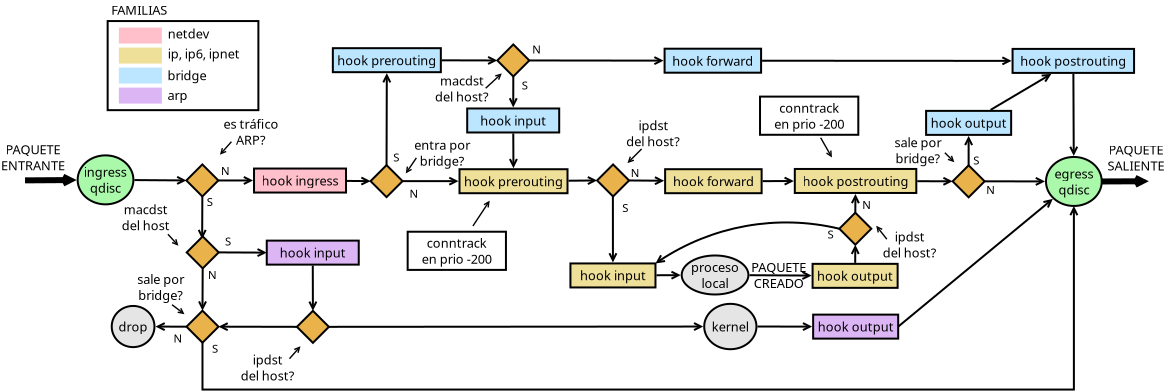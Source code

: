 <?xml version="1.0" encoding="UTF-8"?>
<dia:diagram xmlns:dia="http://www.lysator.liu.se/~alla/dia/">
  <dia:layer name="Fondo" visible="true" connectable="true" active="true">
    <dia:object type="Standard - Ellipse" version="0" id="O0">
      <dia:attribute name="obj_pos">
        <dia:point val="8.631,22.95"/>
      </dia:attribute>
      <dia:attribute name="obj_bb">
        <dia:rectangle val="8.581,22.9;11.47,25.45"/>
      </dia:attribute>
      <dia:attribute name="elem_corner">
        <dia:point val="8.631,22.95"/>
      </dia:attribute>
      <dia:attribute name="elem_width">
        <dia:real val="2.789"/>
      </dia:attribute>
      <dia:attribute name="elem_height">
        <dia:real val="2.45"/>
      </dia:attribute>
      <dia:attribute name="border_width">
        <dia:real val="0.1"/>
      </dia:attribute>
      <dia:attribute name="inner_color">
        <dia:color val="#aaf8aaff"/>
      </dia:attribute>
    </dia:object>
    <dia:object type="Standard - Text" version="1" id="O1">
      <dia:attribute name="obj_pos">
        <dia:point val="10.025,24.175"/>
      </dia:attribute>
      <dia:attribute name="obj_bb">
        <dia:rectangle val="8.876,23.401;11.174,24.949"/>
      </dia:attribute>
      <dia:attribute name="text">
        <dia:composite type="text">
          <dia:attribute name="string">
            <dia:string>#ingress
qdisc#</dia:string>
          </dia:attribute>
          <dia:attribute name="font">
            <dia:font family="sans" style="0" name="Helvetica"/>
          </dia:attribute>
          <dia:attribute name="height">
            <dia:real val="0.8"/>
          </dia:attribute>
          <dia:attribute name="pos">
            <dia:point val="10.025,23.996"/>
          </dia:attribute>
          <dia:attribute name="color">
            <dia:color val="#000000ff"/>
          </dia:attribute>
          <dia:attribute name="alignment">
            <dia:enum val="1"/>
          </dia:attribute>
        </dia:composite>
      </dia:attribute>
      <dia:attribute name="valign">
        <dia:enum val="2"/>
      </dia:attribute>
      <dia:connections>
        <dia:connection handle="0" to="O0" connection="8"/>
      </dia:connections>
    </dia:object>
    <dia:object type="Standard - Text" version="1" id="O2">
      <dia:attribute name="obj_pos">
        <dia:point val="17.299,21.768"/>
      </dia:attribute>
      <dia:attribute name="obj_bb">
        <dia:rectangle val="15.808,20.994;18.79,22.542"/>
      </dia:attribute>
      <dia:attribute name="text">
        <dia:composite type="text">
          <dia:attribute name="string">
            <dia:string>#es tráfico
ARP?#</dia:string>
          </dia:attribute>
          <dia:attribute name="font">
            <dia:font family="sans" style="0" name="Helvetica"/>
          </dia:attribute>
          <dia:attribute name="height">
            <dia:real val="0.8"/>
          </dia:attribute>
          <dia:attribute name="pos">
            <dia:point val="17.299,21.589"/>
          </dia:attribute>
          <dia:attribute name="color">
            <dia:color val="#000000ff"/>
          </dia:attribute>
          <dia:attribute name="alignment">
            <dia:enum val="1"/>
          </dia:attribute>
        </dia:composite>
      </dia:attribute>
      <dia:attribute name="valign">
        <dia:enum val="2"/>
      </dia:attribute>
    </dia:object>
    <dia:object type="Standard - Text" version="1" id="O3">
      <dia:attribute name="obj_pos">
        <dia:point val="12.031,25.648"/>
      </dia:attribute>
      <dia:attribute name="obj_bb">
        <dia:rectangle val="10.75,24.475;13.313,26.822"/>
      </dia:attribute>
      <dia:attribute name="text">
        <dia:composite type="text">
          <dia:attribute name="string">
            <dia:string>#
macdst
del host#</dia:string>
          </dia:attribute>
          <dia:attribute name="font">
            <dia:font family="sans" style="0" name="Helvetica"/>
          </dia:attribute>
          <dia:attribute name="height">
            <dia:real val="0.8"/>
          </dia:attribute>
          <dia:attribute name="pos">
            <dia:point val="12.031,25.07"/>
          </dia:attribute>
          <dia:attribute name="color">
            <dia:color val="#000000ff"/>
          </dia:attribute>
          <dia:attribute name="alignment">
            <dia:enum val="1"/>
          </dia:attribute>
        </dia:composite>
      </dia:attribute>
      <dia:attribute name="valign">
        <dia:enum val="2"/>
      </dia:attribute>
    </dia:object>
    <dia:object type="Standard - Line" version="0" id="O4">
      <dia:attribute name="obj_pos">
        <dia:point val="14.857,27.139"/>
      </dia:attribute>
      <dia:attribute name="obj_bb">
        <dia:rectangle val="14.603,24.954;15.115,27.189"/>
      </dia:attribute>
      <dia:attribute name="conn_endpoints">
        <dia:point val="14.857,27.139"/>
        <dia:point val="14.866,25.004"/>
      </dia:attribute>
      <dia:attribute name="numcp">
        <dia:int val="1"/>
      </dia:attribute>
      <dia:attribute name="start_arrow">
        <dia:enum val="1"/>
      </dia:attribute>
      <dia:attribute name="start_arrow_length">
        <dia:real val="0.35"/>
      </dia:attribute>
      <dia:attribute name="start_arrow_width">
        <dia:real val="0.35"/>
      </dia:attribute>
      <dia:connections>
        <dia:connection handle="1" to="O111" connection="6"/>
      </dia:connections>
    </dia:object>
    <dia:object type="Standard - Text" version="1" id="O5">
      <dia:attribute name="obj_pos">
        <dia:point val="15.231,25.268"/>
      </dia:attribute>
      <dia:attribute name="obj_bb">
        <dia:rectangle val="15.052,24.938;15.41,25.598"/>
      </dia:attribute>
      <dia:attribute name="text">
        <dia:composite type="text">
          <dia:attribute name="string">
            <dia:string>#S#</dia:string>
          </dia:attribute>
          <dia:attribute name="font">
            <dia:font family="sans" style="0" name="Helvetica"/>
          </dia:attribute>
          <dia:attribute name="height">
            <dia:real val="0.706"/>
          </dia:attribute>
          <dia:attribute name="pos">
            <dia:point val="15.231,25.463"/>
          </dia:attribute>
          <dia:attribute name="color">
            <dia:color val="#000000ff"/>
          </dia:attribute>
          <dia:attribute name="alignment">
            <dia:enum val="1"/>
          </dia:attribute>
        </dia:composite>
      </dia:attribute>
      <dia:attribute name="valign">
        <dia:enum val="2"/>
      </dia:attribute>
    </dia:object>
    <dia:object type="Standard - Text" version="1" id="O6">
      <dia:attribute name="obj_pos">
        <dia:point val="16.02,23.715"/>
      </dia:attribute>
      <dia:attribute name="obj_bb">
        <dia:rectangle val="15.809,23.385;16.231,24.045"/>
      </dia:attribute>
      <dia:attribute name="text">
        <dia:composite type="text">
          <dia:attribute name="string">
            <dia:string>#N#</dia:string>
          </dia:attribute>
          <dia:attribute name="font">
            <dia:font family="sans" style="0" name="Helvetica"/>
          </dia:attribute>
          <dia:attribute name="height">
            <dia:real val="0.706"/>
          </dia:attribute>
          <dia:attribute name="pos">
            <dia:point val="16.02,23.91"/>
          </dia:attribute>
          <dia:attribute name="color">
            <dia:color val="#000000ff"/>
          </dia:attribute>
          <dia:attribute name="alignment">
            <dia:enum val="1"/>
          </dia:attribute>
        </dia:composite>
      </dia:attribute>
      <dia:attribute name="valign">
        <dia:enum val="2"/>
      </dia:attribute>
    </dia:object>
    <dia:object type="Standard - Line" version="0" id="O7">
      <dia:attribute name="obj_pos">
        <dia:point val="11.47,24.186"/>
      </dia:attribute>
      <dia:attribute name="obj_bb">
        <dia:rectangle val="11.419,23.945;14.116,24.456"/>
      </dia:attribute>
      <dia:attribute name="conn_endpoints">
        <dia:point val="11.47,24.186"/>
        <dia:point val="14.066,24.204"/>
      </dia:attribute>
      <dia:attribute name="numcp">
        <dia:int val="1"/>
      </dia:attribute>
      <dia:attribute name="end_arrow">
        <dia:enum val="1"/>
      </dia:attribute>
      <dia:attribute name="end_arrow_length">
        <dia:real val="0.35"/>
      </dia:attribute>
      <dia:attribute name="end_arrow_width">
        <dia:real val="0.35"/>
      </dia:attribute>
      <dia:connections>
        <dia:connection handle="0" to="O0" connection="8"/>
        <dia:connection handle="1" to="O111" connection="0"/>
      </dia:connections>
    </dia:object>
    <dia:object type="Standard - Line" version="0" id="O8">
      <dia:attribute name="obj_pos">
        <dia:point val="6,24.2"/>
      </dia:attribute>
      <dia:attribute name="obj_bb">
        <dia:rectangle val="5.849,23.771;8.732,24.607"/>
      </dia:attribute>
      <dia:attribute name="conn_endpoints">
        <dia:point val="6,24.2"/>
        <dia:point val="8.581,24.184"/>
      </dia:attribute>
      <dia:attribute name="numcp">
        <dia:int val="1"/>
      </dia:attribute>
      <dia:attribute name="line_width">
        <dia:real val="0.3"/>
      </dia:attribute>
      <dia:attribute name="end_arrow">
        <dia:enum val="1"/>
      </dia:attribute>
      <dia:attribute name="end_arrow_length">
        <dia:real val="0.35"/>
      </dia:attribute>
      <dia:attribute name="end_arrow_width">
        <dia:real val="0.35"/>
      </dia:attribute>
      <dia:connections>
        <dia:connection handle="1" to="O0" connection="8"/>
      </dia:connections>
    </dia:object>
    <dia:object type="Standard - Text" version="1" id="O9">
      <dia:attribute name="obj_pos">
        <dia:point val="6.4,23.05"/>
      </dia:attribute>
      <dia:attribute name="obj_bb">
        <dia:rectangle val="4.696,22.276;8.104,23.824"/>
      </dia:attribute>
      <dia:attribute name="text">
        <dia:composite type="text">
          <dia:attribute name="string">
            <dia:string>#PAQUETE
ENTRANTE#</dia:string>
          </dia:attribute>
          <dia:attribute name="font">
            <dia:font family="sans" style="0" name="Helvetica"/>
          </dia:attribute>
          <dia:attribute name="height">
            <dia:real val="0.8"/>
          </dia:attribute>
          <dia:attribute name="pos">
            <dia:point val="6.4,22.871"/>
          </dia:attribute>
          <dia:attribute name="color">
            <dia:color val="#000000ff"/>
          </dia:attribute>
          <dia:attribute name="alignment">
            <dia:enum val="1"/>
          </dia:attribute>
        </dia:composite>
      </dia:attribute>
      <dia:attribute name="valign">
        <dia:enum val="2"/>
      </dia:attribute>
    </dia:object>
    <dia:object type="Standard - Box" version="0" id="O10">
      <dia:attribute name="obj_pos">
        <dia:point val="17.45,23.609"/>
      </dia:attribute>
      <dia:attribute name="obj_bb">
        <dia:rectangle val="17.4,23.559;22.1,24.859"/>
      </dia:attribute>
      <dia:attribute name="elem_corner">
        <dia:point val="17.45,23.609"/>
      </dia:attribute>
      <dia:attribute name="elem_width">
        <dia:real val="4.6"/>
      </dia:attribute>
      <dia:attribute name="elem_height">
        <dia:real val="1.2"/>
      </dia:attribute>
      <dia:attribute name="border_width">
        <dia:real val="0.1"/>
      </dia:attribute>
      <dia:attribute name="inner_color">
        <dia:color val="#ffc0cbff"/>
      </dia:attribute>
      <dia:attribute name="show_background">
        <dia:boolean val="true"/>
      </dia:attribute>
    </dia:object>
    <dia:object type="Standard - Text" version="1" id="O11">
      <dia:attribute name="obj_pos">
        <dia:point val="21.6,21.2"/>
      </dia:attribute>
      <dia:attribute name="obj_bb">
        <dia:rectangle val="21.6,20.826;21.6,21.574"/>
      </dia:attribute>
      <dia:attribute name="text">
        <dia:composite type="text">
          <dia:attribute name="string">
            <dia:string>##</dia:string>
          </dia:attribute>
          <dia:attribute name="font">
            <dia:font family="sans" style="0" name="Helvetica"/>
          </dia:attribute>
          <dia:attribute name="height">
            <dia:real val="0.8"/>
          </dia:attribute>
          <dia:attribute name="pos">
            <dia:point val="21.6,21.421"/>
          </dia:attribute>
          <dia:attribute name="color">
            <dia:color val="#000000ff"/>
          </dia:attribute>
          <dia:attribute name="alignment">
            <dia:enum val="1"/>
          </dia:attribute>
        </dia:composite>
      </dia:attribute>
      <dia:attribute name="valign">
        <dia:enum val="2"/>
      </dia:attribute>
    </dia:object>
    <dia:object type="Standard - Text" version="1" id="O12">
      <dia:attribute name="obj_pos">
        <dia:point val="19.75,24.209"/>
      </dia:attribute>
      <dia:attribute name="obj_bb">
        <dia:rectangle val="17.72,23.835;21.78,24.583"/>
      </dia:attribute>
      <dia:attribute name="text">
        <dia:composite type="text">
          <dia:attribute name="string">
            <dia:string>#hook ingress#</dia:string>
          </dia:attribute>
          <dia:attribute name="font">
            <dia:font family="sans" style="0" name="Helvetica"/>
          </dia:attribute>
          <dia:attribute name="height">
            <dia:real val="0.8"/>
          </dia:attribute>
          <dia:attribute name="pos">
            <dia:point val="19.75,24.43"/>
          </dia:attribute>
          <dia:attribute name="color">
            <dia:color val="#000000ff"/>
          </dia:attribute>
          <dia:attribute name="alignment">
            <dia:enum val="1"/>
          </dia:attribute>
        </dia:composite>
      </dia:attribute>
      <dia:attribute name="valign">
        <dia:enum val="2"/>
      </dia:attribute>
      <dia:connections>
        <dia:connection handle="0" to="O10" connection="8"/>
      </dia:connections>
    </dia:object>
    <dia:object type="Standard - Line" version="0" id="O13">
      <dia:attribute name="obj_pos">
        <dia:point val="15.666,24.204"/>
      </dia:attribute>
      <dia:attribute name="obj_bb">
        <dia:rectangle val="15.616,23.95;17.45,24.462"/>
      </dia:attribute>
      <dia:attribute name="conn_endpoints">
        <dia:point val="15.666,24.204"/>
        <dia:point val="17.4,24.206"/>
      </dia:attribute>
      <dia:attribute name="numcp">
        <dia:int val="1"/>
      </dia:attribute>
      <dia:attribute name="end_arrow">
        <dia:enum val="1"/>
      </dia:attribute>
      <dia:attribute name="end_arrow_length">
        <dia:real val="0.35"/>
      </dia:attribute>
      <dia:attribute name="end_arrow_width">
        <dia:real val="0.35"/>
      </dia:attribute>
      <dia:connections>
        <dia:connection handle="0" to="O111" connection="4"/>
        <dia:connection handle="1" to="O10" connection="8"/>
      </dia:connections>
    </dia:object>
    <dia:object type="Standard - Text" version="1" id="O14">
      <dia:attribute name="obj_pos">
        <dia:point val="26.855,22.823"/>
      </dia:attribute>
      <dia:attribute name="obj_bb">
        <dia:rectangle val="25.368,22.049;28.341,23.597"/>
      </dia:attribute>
      <dia:attribute name="text">
        <dia:composite type="text">
          <dia:attribute name="string">
            <dia:string>#entra por
bridge?#</dia:string>
          </dia:attribute>
          <dia:attribute name="font">
            <dia:font family="sans" style="0" name="Helvetica"/>
          </dia:attribute>
          <dia:attribute name="height">
            <dia:real val="0.8"/>
          </dia:attribute>
          <dia:attribute name="pos">
            <dia:point val="26.855,22.644"/>
          </dia:attribute>
          <dia:attribute name="color">
            <dia:color val="#000000ff"/>
          </dia:attribute>
          <dia:attribute name="alignment">
            <dia:enum val="1"/>
          </dia:attribute>
        </dia:composite>
      </dia:attribute>
      <dia:attribute name="valign">
        <dia:enum val="2"/>
      </dia:attribute>
    </dia:object>
    <dia:object type="Standard - Line" version="0" id="O15">
      <dia:attribute name="obj_pos">
        <dia:point val="22.1,24.228"/>
      </dia:attribute>
      <dia:attribute name="obj_bb">
        <dia:rectangle val="22.05,23.978;23.326,24.49"/>
      </dia:attribute>
      <dia:attribute name="conn_endpoints">
        <dia:point val="22.1,24.228"/>
        <dia:point val="23.276,24.238"/>
      </dia:attribute>
      <dia:attribute name="numcp">
        <dia:int val="1"/>
      </dia:attribute>
      <dia:attribute name="end_arrow">
        <dia:enum val="1"/>
      </dia:attribute>
      <dia:attribute name="end_arrow_length">
        <dia:real val="0.35"/>
      </dia:attribute>
      <dia:attribute name="end_arrow_width">
        <dia:real val="0.35"/>
      </dia:attribute>
      <dia:connections>
        <dia:connection handle="0" to="O10" connection="8"/>
        <dia:connection handle="1" to="O112" connection="0"/>
      </dia:connections>
    </dia:object>
    <dia:object type="Standard - Line" version="0" id="O16">
      <dia:attribute name="obj_pos">
        <dia:point val="24.089,18.839"/>
      </dia:attribute>
      <dia:attribute name="obj_bb">
        <dia:rectangle val="23.832,18.789;24.344,23.488"/>
      </dia:attribute>
      <dia:attribute name="conn_endpoints">
        <dia:point val="24.089,18.839"/>
        <dia:point val="24.076,23.438"/>
      </dia:attribute>
      <dia:attribute name="numcp">
        <dia:int val="1"/>
      </dia:attribute>
      <dia:attribute name="start_arrow">
        <dia:enum val="1"/>
      </dia:attribute>
      <dia:attribute name="start_arrow_length">
        <dia:real val="0.35"/>
      </dia:attribute>
      <dia:attribute name="start_arrow_width">
        <dia:real val="0.35"/>
      </dia:attribute>
      <dia:connections>
        <dia:connection handle="0" to="O18" connection="8"/>
        <dia:connection handle="1" to="O112" connection="2"/>
      </dia:connections>
    </dia:object>
    <dia:object type="Standard - Text" version="1" id="O17">
      <dia:attribute name="obj_pos">
        <dia:point val="24.559,23.034"/>
      </dia:attribute>
      <dia:attribute name="obj_bb">
        <dia:rectangle val="24.38,22.704;24.738,23.364"/>
      </dia:attribute>
      <dia:attribute name="text">
        <dia:composite type="text">
          <dia:attribute name="string">
            <dia:string>#S#</dia:string>
          </dia:attribute>
          <dia:attribute name="font">
            <dia:font family="sans" style="0" name="Helvetica"/>
          </dia:attribute>
          <dia:attribute name="height">
            <dia:real val="0.706"/>
          </dia:attribute>
          <dia:attribute name="pos">
            <dia:point val="24.559,23.229"/>
          </dia:attribute>
          <dia:attribute name="color">
            <dia:color val="#000000ff"/>
          </dia:attribute>
          <dia:attribute name="alignment">
            <dia:enum val="1"/>
          </dia:attribute>
        </dia:composite>
      </dia:attribute>
      <dia:attribute name="valign">
        <dia:enum val="2"/>
      </dia:attribute>
    </dia:object>
    <dia:object type="Standard - Box" version="0" id="O18">
      <dia:attribute name="obj_pos">
        <dia:point val="21.391,17.591"/>
      </dia:attribute>
      <dia:attribute name="obj_bb">
        <dia:rectangle val="21.341,17.541;26.841,18.841"/>
      </dia:attribute>
      <dia:attribute name="elem_corner">
        <dia:point val="21.391,17.591"/>
      </dia:attribute>
      <dia:attribute name="elem_width">
        <dia:real val="5.4"/>
      </dia:attribute>
      <dia:attribute name="elem_height">
        <dia:real val="1.2"/>
      </dia:attribute>
      <dia:attribute name="inner_color">
        <dia:color val="#bce5ffff"/>
      </dia:attribute>
      <dia:attribute name="show_background">
        <dia:boolean val="true"/>
      </dia:attribute>
    </dia:object>
    <dia:object type="Standard - Text" version="1" id="O19">
      <dia:attribute name="obj_pos">
        <dia:point val="24.091,18.191"/>
      </dia:attribute>
      <dia:attribute name="obj_bb">
        <dia:rectangle val="21.543,17.817;26.64,18.565"/>
      </dia:attribute>
      <dia:attribute name="text">
        <dia:composite type="text">
          <dia:attribute name="string">
            <dia:string>#hook prerouting#</dia:string>
          </dia:attribute>
          <dia:attribute name="font">
            <dia:font family="sans" style="0" name="Helvetica"/>
          </dia:attribute>
          <dia:attribute name="height">
            <dia:real val="0.8"/>
          </dia:attribute>
          <dia:attribute name="pos">
            <dia:point val="24.091,18.412"/>
          </dia:attribute>
          <dia:attribute name="color">
            <dia:color val="#000000ff"/>
          </dia:attribute>
          <dia:attribute name="alignment">
            <dia:enum val="1"/>
          </dia:attribute>
        </dia:composite>
      </dia:attribute>
      <dia:attribute name="valign">
        <dia:enum val="2"/>
      </dia:attribute>
      <dia:connections>
        <dia:connection handle="0" to="O18" connection="8"/>
      </dia:connections>
    </dia:object>
    <dia:object type="Standard - Line" version="0" id="O20">
      <dia:attribute name="obj_pos">
        <dia:point val="13.145,26.893"/>
      </dia:attribute>
      <dia:attribute name="obj_bb">
        <dia:rectangle val="13.096,26.844;13.717,27.518"/>
      </dia:attribute>
      <dia:attribute name="conn_endpoints">
        <dia:point val="13.145,26.893"/>
        <dia:point val="13.668,27.469"/>
      </dia:attribute>
      <dia:attribute name="numcp">
        <dia:int val="1"/>
      </dia:attribute>
      <dia:attribute name="line_width">
        <dia:real val="0.07"/>
      </dia:attribute>
      <dia:attribute name="end_arrow">
        <dia:enum val="1"/>
      </dia:attribute>
      <dia:attribute name="end_arrow_length">
        <dia:real val="0.25"/>
      </dia:attribute>
      <dia:attribute name="end_arrow_width">
        <dia:real val="0.25"/>
      </dia:attribute>
    </dia:object>
    <dia:object type="Standard - Line" version="0" id="O21">
      <dia:attribute name="obj_pos">
        <dia:point val="25.568,23.075"/>
      </dia:attribute>
      <dia:attribute name="obj_bb">
        <dia:rectangle val="24.989,23.027;25.617,23.902"/>
      </dia:attribute>
      <dia:attribute name="conn_endpoints">
        <dia:point val="25.568,23.075"/>
        <dia:point val="25.038,23.853"/>
      </dia:attribute>
      <dia:attribute name="numcp">
        <dia:int val="1"/>
      </dia:attribute>
      <dia:attribute name="line_width">
        <dia:real val="0.07"/>
      </dia:attribute>
      <dia:attribute name="end_arrow">
        <dia:enum val="1"/>
      </dia:attribute>
      <dia:attribute name="end_arrow_length">
        <dia:real val="0.25"/>
      </dia:attribute>
      <dia:attribute name="end_arrow_width">
        <dia:real val="0.25"/>
      </dia:attribute>
    </dia:object>
    <dia:object type="Standard - Line" version="0" id="O22">
      <dia:attribute name="obj_pos">
        <dia:point val="26.837,18.198"/>
      </dia:attribute>
      <dia:attribute name="obj_bb">
        <dia:rectangle val="26.786,17.948;29.664,18.46"/>
      </dia:attribute>
      <dia:attribute name="conn_endpoints">
        <dia:point val="26.837,18.198"/>
        <dia:point val="29.614,18.205"/>
      </dia:attribute>
      <dia:attribute name="numcp">
        <dia:int val="1"/>
      </dia:attribute>
      <dia:attribute name="end_arrow">
        <dia:enum val="1"/>
      </dia:attribute>
      <dia:attribute name="end_arrow_length">
        <dia:real val="0.35"/>
      </dia:attribute>
      <dia:attribute name="end_arrow_width">
        <dia:real val="0.35"/>
      </dia:attribute>
      <dia:connections>
        <dia:connection handle="0" to="O18" connection="8"/>
        <dia:connection handle="1" to="O113" connection="0"/>
      </dia:connections>
    </dia:object>
    <dia:object type="Standard - Text" version="1" id="O23">
      <dia:attribute name="obj_pos">
        <dia:point val="27.848,19.615"/>
      </dia:attribute>
      <dia:attribute name="obj_bb">
        <dia:rectangle val="26.397,18.841;29.299,20.389"/>
      </dia:attribute>
      <dia:attribute name="text">
        <dia:composite type="text">
          <dia:attribute name="string">
            <dia:string>#macdst
del host?#</dia:string>
          </dia:attribute>
          <dia:attribute name="font">
            <dia:font family="sans" style="0" name="Helvetica"/>
          </dia:attribute>
          <dia:attribute name="height">
            <dia:real val="0.8"/>
          </dia:attribute>
          <dia:attribute name="pos">
            <dia:point val="27.848,19.436"/>
          </dia:attribute>
          <dia:attribute name="color">
            <dia:color val="#000000ff"/>
          </dia:attribute>
          <dia:attribute name="alignment">
            <dia:enum val="1"/>
          </dia:attribute>
        </dia:composite>
      </dia:attribute>
      <dia:attribute name="valign">
        <dia:enum val="2"/>
      </dia:attribute>
    </dia:object>
    <dia:object type="Standard - Line" version="0" id="O24">
      <dia:attribute name="obj_pos">
        <dia:point val="29.033,19.593"/>
      </dia:attribute>
      <dia:attribute name="obj_bb">
        <dia:rectangle val="28.983,18.801;29.886,19.642"/>
      </dia:attribute>
      <dia:attribute name="conn_endpoints">
        <dia:point val="29.033,19.593"/>
        <dia:point val="29.837,18.85"/>
      </dia:attribute>
      <dia:attribute name="numcp">
        <dia:int val="1"/>
      </dia:attribute>
      <dia:attribute name="line_width">
        <dia:real val="0.07"/>
      </dia:attribute>
      <dia:attribute name="end_arrow">
        <dia:enum val="1"/>
      </dia:attribute>
      <dia:attribute name="end_arrow_length">
        <dia:real val="0.25"/>
      </dia:attribute>
      <dia:attribute name="end_arrow_width">
        <dia:real val="0.25"/>
      </dia:attribute>
    </dia:object>
    <dia:object type="Standard - Box" version="0" id="O25">
      <dia:attribute name="obj_pos">
        <dia:point val="28.109,20.606"/>
      </dia:attribute>
      <dia:attribute name="obj_bb">
        <dia:rectangle val="28.059,20.556;32.759,21.856"/>
      </dia:attribute>
      <dia:attribute name="elem_corner">
        <dia:point val="28.109,20.606"/>
      </dia:attribute>
      <dia:attribute name="elem_width">
        <dia:real val="4.6"/>
      </dia:attribute>
      <dia:attribute name="elem_height">
        <dia:real val="1.2"/>
      </dia:attribute>
      <dia:attribute name="border_width">
        <dia:real val="0.1"/>
      </dia:attribute>
      <dia:attribute name="inner_color">
        <dia:color val="#bce5ffff"/>
      </dia:attribute>
      <dia:attribute name="show_background">
        <dia:boolean val="true"/>
      </dia:attribute>
    </dia:object>
    <dia:object type="Standard - Text" version="1" id="O26">
      <dia:attribute name="obj_pos">
        <dia:point val="30.409,21.206"/>
      </dia:attribute>
      <dia:attribute name="obj_bb">
        <dia:rectangle val="28.705,20.832;32.113,21.58"/>
      </dia:attribute>
      <dia:attribute name="text">
        <dia:composite type="text">
          <dia:attribute name="string">
            <dia:string>#hook input#</dia:string>
          </dia:attribute>
          <dia:attribute name="font">
            <dia:font family="sans" style="0" name="Helvetica"/>
          </dia:attribute>
          <dia:attribute name="height">
            <dia:real val="0.8"/>
          </dia:attribute>
          <dia:attribute name="pos">
            <dia:point val="30.409,21.427"/>
          </dia:attribute>
          <dia:attribute name="color">
            <dia:color val="#000000ff"/>
          </dia:attribute>
          <dia:attribute name="alignment">
            <dia:enum val="1"/>
          </dia:attribute>
        </dia:composite>
      </dia:attribute>
      <dia:attribute name="valign">
        <dia:enum val="2"/>
      </dia:attribute>
      <dia:connections>
        <dia:connection handle="0" to="O25" connection="8"/>
      </dia:connections>
    </dia:object>
    <dia:object type="Standard - Line" version="0" id="O27">
      <dia:attribute name="obj_pos">
        <dia:point val="30.414,19.005"/>
      </dia:attribute>
      <dia:attribute name="obj_bb">
        <dia:rectangle val="30.156,18.955;30.668,20.607"/>
      </dia:attribute>
      <dia:attribute name="conn_endpoints">
        <dia:point val="30.414,19.005"/>
        <dia:point val="30.41,20.557"/>
      </dia:attribute>
      <dia:attribute name="numcp">
        <dia:int val="1"/>
      </dia:attribute>
      <dia:attribute name="end_arrow">
        <dia:enum val="1"/>
      </dia:attribute>
      <dia:attribute name="end_arrow_length">
        <dia:real val="0.35"/>
      </dia:attribute>
      <dia:attribute name="end_arrow_width">
        <dia:real val="0.35"/>
      </dia:attribute>
      <dia:connections>
        <dia:connection handle="0" to="O113" connection="6"/>
        <dia:connection handle="1" to="O25" connection="8"/>
      </dia:connections>
    </dia:object>
    <dia:object type="Standard - Box" version="0" id="O28">
      <dia:attribute name="obj_pos">
        <dia:point val="27.724,23.643"/>
      </dia:attribute>
      <dia:attribute name="obj_bb">
        <dia:rectangle val="27.674,23.593;33.175,24.893"/>
      </dia:attribute>
      <dia:attribute name="elem_corner">
        <dia:point val="27.724,23.643"/>
      </dia:attribute>
      <dia:attribute name="elem_width">
        <dia:real val="5.4"/>
      </dia:attribute>
      <dia:attribute name="elem_height">
        <dia:real val="1.2"/>
      </dia:attribute>
      <dia:attribute name="inner_color">
        <dia:color val="#efe099ff"/>
      </dia:attribute>
      <dia:attribute name="show_background">
        <dia:boolean val="true"/>
      </dia:attribute>
    </dia:object>
    <dia:object type="Standard - Text" version="1" id="O29">
      <dia:attribute name="obj_pos">
        <dia:point val="30.424,24.243"/>
      </dia:attribute>
      <dia:attribute name="obj_bb">
        <dia:rectangle val="27.876,23.869;32.973,24.616"/>
      </dia:attribute>
      <dia:attribute name="text">
        <dia:composite type="text">
          <dia:attribute name="string">
            <dia:string>#hook prerouting#</dia:string>
          </dia:attribute>
          <dia:attribute name="font">
            <dia:font family="sans" style="0" name="Helvetica"/>
          </dia:attribute>
          <dia:attribute name="height">
            <dia:real val="0.8"/>
          </dia:attribute>
          <dia:attribute name="pos">
            <dia:point val="30.424,24.464"/>
          </dia:attribute>
          <dia:attribute name="color">
            <dia:color val="#000000ff"/>
          </dia:attribute>
          <dia:attribute name="alignment">
            <dia:enum val="1"/>
          </dia:attribute>
        </dia:composite>
      </dia:attribute>
      <dia:attribute name="valign">
        <dia:enum val="2"/>
      </dia:attribute>
      <dia:connections>
        <dia:connection handle="0" to="O28" connection="8"/>
      </dia:connections>
    </dia:object>
    <dia:object type="Standard - Line" version="0" id="O30">
      <dia:attribute name="obj_pos">
        <dia:point val="24.876,24.238"/>
      </dia:attribute>
      <dia:attribute name="obj_bb">
        <dia:rectangle val="24.826,23.984;27.726,24.496"/>
      </dia:attribute>
      <dia:attribute name="conn_endpoints">
        <dia:point val="24.876,24.238"/>
        <dia:point val="27.676,24.24"/>
      </dia:attribute>
      <dia:attribute name="numcp">
        <dia:int val="1"/>
      </dia:attribute>
      <dia:attribute name="end_arrow">
        <dia:enum val="1"/>
      </dia:attribute>
      <dia:attribute name="end_arrow_length">
        <dia:real val="0.35"/>
      </dia:attribute>
      <dia:attribute name="end_arrow_width">
        <dia:real val="0.35"/>
      </dia:attribute>
      <dia:connections>
        <dia:connection handle="0" to="O112" connection="4"/>
        <dia:connection handle="1" to="O28" connection="8"/>
      </dia:connections>
    </dia:object>
    <dia:object type="Standard - Line" version="0" id="O31">
      <dia:attribute name="obj_pos">
        <dia:point val="30.412,21.856"/>
      </dia:attribute>
      <dia:attribute name="obj_bb">
        <dia:rectangle val="30.163,21.806;30.674,23.643"/>
      </dia:attribute>
      <dia:attribute name="conn_endpoints">
        <dia:point val="30.412,21.856"/>
        <dia:point val="30.421,23.593"/>
      </dia:attribute>
      <dia:attribute name="numcp">
        <dia:int val="1"/>
      </dia:attribute>
      <dia:attribute name="end_arrow">
        <dia:enum val="1"/>
      </dia:attribute>
      <dia:attribute name="end_arrow_length">
        <dia:real val="0.35"/>
      </dia:attribute>
      <dia:attribute name="end_arrow_width">
        <dia:real val="0.35"/>
      </dia:attribute>
      <dia:connections>
        <dia:connection handle="0" to="O25" connection="8"/>
        <dia:connection handle="1" to="O28" connection="8"/>
      </dia:connections>
    </dia:object>
    <dia:object type="Standard - Line" version="0" id="O32">
      <dia:attribute name="obj_pos">
        <dia:point val="16.32,22.268"/>
      </dia:attribute>
      <dia:attribute name="obj_bb">
        <dia:rectangle val="15.696,22.219;16.37,22.967"/>
      </dia:attribute>
      <dia:attribute name="conn_endpoints">
        <dia:point val="16.32,22.268"/>
        <dia:point val="15.745,22.918"/>
      </dia:attribute>
      <dia:attribute name="numcp">
        <dia:int val="1"/>
      </dia:attribute>
      <dia:attribute name="line_width">
        <dia:real val="0.07"/>
      </dia:attribute>
      <dia:attribute name="end_arrow">
        <dia:enum val="1"/>
      </dia:attribute>
      <dia:attribute name="end_arrow_length">
        <dia:real val="0.25"/>
      </dia:attribute>
      <dia:attribute name="end_arrow_width">
        <dia:real val="0.25"/>
      </dia:attribute>
    </dia:object>
    <dia:object type="Standard - Box" version="0" id="O33">
      <dia:attribute name="obj_pos">
        <dia:point val="33.27,28.354"/>
      </dia:attribute>
      <dia:attribute name="obj_bb">
        <dia:rectangle val="33.22,28.303;37.573,29.604"/>
      </dia:attribute>
      <dia:attribute name="elem_corner">
        <dia:point val="33.27,28.354"/>
      </dia:attribute>
      <dia:attribute name="elem_width">
        <dia:real val="4.252"/>
      </dia:attribute>
      <dia:attribute name="elem_height">
        <dia:real val="1.2"/>
      </dia:attribute>
      <dia:attribute name="inner_color">
        <dia:color val="#efe099ff"/>
      </dia:attribute>
      <dia:attribute name="show_background">
        <dia:boolean val="true"/>
      </dia:attribute>
    </dia:object>
    <dia:object type="Standard - Text" version="1" id="O34">
      <dia:attribute name="obj_pos">
        <dia:point val="35.397,28.953"/>
      </dia:attribute>
      <dia:attribute name="obj_bb">
        <dia:rectangle val="33.693,28.58;37.1,29.327"/>
      </dia:attribute>
      <dia:attribute name="text">
        <dia:composite type="text">
          <dia:attribute name="string">
            <dia:string>#hook input#</dia:string>
          </dia:attribute>
          <dia:attribute name="font">
            <dia:font family="sans" style="0" name="Helvetica"/>
          </dia:attribute>
          <dia:attribute name="height">
            <dia:real val="0.8"/>
          </dia:attribute>
          <dia:attribute name="pos">
            <dia:point val="35.397,29.175"/>
          </dia:attribute>
          <dia:attribute name="color">
            <dia:color val="#000000ff"/>
          </dia:attribute>
          <dia:attribute name="alignment">
            <dia:enum val="1"/>
          </dia:attribute>
        </dia:composite>
      </dia:attribute>
      <dia:attribute name="valign">
        <dia:enum val="2"/>
      </dia:attribute>
      <dia:connections>
        <dia:connection handle="0" to="O33" connection="8"/>
      </dia:connections>
    </dia:object>
    <dia:object type="Standard - Ellipse" version="0" id="O35">
      <dia:attribute name="obj_pos">
        <dia:point val="38.833,27.956"/>
      </dia:attribute>
      <dia:attribute name="obj_bb">
        <dia:rectangle val="38.783,27.905;42.22,29.956"/>
      </dia:attribute>
      <dia:attribute name="elem_corner">
        <dia:point val="38.833,27.956"/>
      </dia:attribute>
      <dia:attribute name="elem_width">
        <dia:real val="3.337"/>
      </dia:attribute>
      <dia:attribute name="elem_height">
        <dia:real val="1.951"/>
      </dia:attribute>
      <dia:attribute name="border_width">
        <dia:real val="0.1"/>
      </dia:attribute>
      <dia:attribute name="inner_color">
        <dia:color val="#e5e5e5ff"/>
      </dia:attribute>
    </dia:object>
    <dia:object type="Standard - Text" version="1" id="O36">
      <dia:attribute name="obj_pos">
        <dia:point val="40.501,28.931"/>
      </dia:attribute>
      <dia:attribute name="obj_bb">
        <dia:rectangle val="39.241,28.157;41.761,29.705"/>
      </dia:attribute>
      <dia:attribute name="text">
        <dia:composite type="text">
          <dia:attribute name="string">
            <dia:string>#proceso
local#</dia:string>
          </dia:attribute>
          <dia:attribute name="font">
            <dia:font family="sans" style="0" name="Helvetica"/>
          </dia:attribute>
          <dia:attribute name="height">
            <dia:real val="0.8"/>
          </dia:attribute>
          <dia:attribute name="pos">
            <dia:point val="40.501,28.752"/>
          </dia:attribute>
          <dia:attribute name="color">
            <dia:color val="#000000ff"/>
          </dia:attribute>
          <dia:attribute name="alignment">
            <dia:enum val="1"/>
          </dia:attribute>
        </dia:composite>
      </dia:attribute>
      <dia:attribute name="valign">
        <dia:enum val="2"/>
      </dia:attribute>
      <dia:connections>
        <dia:connection handle="0" to="O35" connection="8"/>
      </dia:connections>
    </dia:object>
    <dia:object type="Standard - Box" version="0" id="O37">
      <dia:attribute name="obj_pos">
        <dia:point val="45.378,28.374"/>
      </dia:attribute>
      <dia:attribute name="obj_bb">
        <dia:rectangle val="45.328,28.324;49.68,29.624"/>
      </dia:attribute>
      <dia:attribute name="elem_corner">
        <dia:point val="45.378,28.374"/>
      </dia:attribute>
      <dia:attribute name="elem_width">
        <dia:real val="4.252"/>
      </dia:attribute>
      <dia:attribute name="elem_height">
        <dia:real val="1.2"/>
      </dia:attribute>
      <dia:attribute name="inner_color">
        <dia:color val="#efe099ff"/>
      </dia:attribute>
      <dia:attribute name="show_background">
        <dia:boolean val="true"/>
      </dia:attribute>
    </dia:object>
    <dia:object type="Standard - Text" version="1" id="O38">
      <dia:attribute name="obj_pos">
        <dia:point val="47.504,28.974"/>
      </dia:attribute>
      <dia:attribute name="obj_bb">
        <dia:rectangle val="45.568,28.6;49.44,29.347"/>
      </dia:attribute>
      <dia:attribute name="text">
        <dia:composite type="text">
          <dia:attribute name="string">
            <dia:string>#hook output#</dia:string>
          </dia:attribute>
          <dia:attribute name="font">
            <dia:font family="sans" style="0" name="Helvetica"/>
          </dia:attribute>
          <dia:attribute name="height">
            <dia:real val="0.8"/>
          </dia:attribute>
          <dia:attribute name="pos">
            <dia:point val="47.504,29.195"/>
          </dia:attribute>
          <dia:attribute name="color">
            <dia:color val="#000000ff"/>
          </dia:attribute>
          <dia:attribute name="alignment">
            <dia:enum val="1"/>
          </dia:attribute>
        </dia:composite>
      </dia:attribute>
      <dia:attribute name="valign">
        <dia:enum val="2"/>
      </dia:attribute>
      <dia:connections>
        <dia:connection handle="0" to="O37" connection="8"/>
      </dia:connections>
    </dia:object>
    <dia:object type="Standard - Box" version="0" id="O39">
      <dia:attribute name="obj_pos">
        <dia:point val="44.489,23.63"/>
      </dia:attribute>
      <dia:attribute name="obj_bb">
        <dia:rectangle val="44.439,23.58;50.614,24.88"/>
      </dia:attribute>
      <dia:attribute name="elem_corner">
        <dia:point val="44.489,23.63"/>
      </dia:attribute>
      <dia:attribute name="elem_width">
        <dia:real val="6.075"/>
      </dia:attribute>
      <dia:attribute name="elem_height">
        <dia:real val="1.2"/>
      </dia:attribute>
      <dia:attribute name="inner_color">
        <dia:color val="#efe099ff"/>
      </dia:attribute>
      <dia:attribute name="show_background">
        <dia:boolean val="true"/>
      </dia:attribute>
    </dia:object>
    <dia:object type="Standard - Text" version="1" id="O40">
      <dia:attribute name="obj_pos">
        <dia:point val="47.526,24.23"/>
      </dia:attribute>
      <dia:attribute name="obj_bb">
        <dia:rectangle val="44.811,23.857;50.241,24.604"/>
      </dia:attribute>
      <dia:attribute name="text">
        <dia:composite type="text">
          <dia:attribute name="string">
            <dia:string>#hook postrouting#</dia:string>
          </dia:attribute>
          <dia:attribute name="font">
            <dia:font family="sans" style="0" name="Helvetica"/>
          </dia:attribute>
          <dia:attribute name="height">
            <dia:real val="0.8"/>
          </dia:attribute>
          <dia:attribute name="pos">
            <dia:point val="47.526,24.451"/>
          </dia:attribute>
          <dia:attribute name="color">
            <dia:color val="#000000ff"/>
          </dia:attribute>
          <dia:attribute name="alignment">
            <dia:enum val="1"/>
          </dia:attribute>
        </dia:composite>
      </dia:attribute>
      <dia:attribute name="valign">
        <dia:enum val="2"/>
      </dia:attribute>
      <dia:connections>
        <dia:connection handle="0" to="O39" connection="8"/>
      </dia:connections>
    </dia:object>
    <dia:object type="Standard - Ellipse" version="0" id="O41">
      <dia:attribute name="obj_pos">
        <dia:point val="57.048,23.03"/>
      </dia:attribute>
      <dia:attribute name="obj_bb">
        <dia:rectangle val="56.998,22.98;59.887,25.53"/>
      </dia:attribute>
      <dia:attribute name="elem_corner">
        <dia:point val="57.048,23.03"/>
      </dia:attribute>
      <dia:attribute name="elem_width">
        <dia:real val="2.789"/>
      </dia:attribute>
      <dia:attribute name="elem_height">
        <dia:real val="2.45"/>
      </dia:attribute>
      <dia:attribute name="border_width">
        <dia:real val="0.1"/>
      </dia:attribute>
      <dia:attribute name="inner_color">
        <dia:color val="#aaf8aaff"/>
      </dia:attribute>
    </dia:object>
    <dia:object type="Standard - Text" version="1" id="O42">
      <dia:attribute name="obj_pos">
        <dia:point val="58.443,24.255"/>
      </dia:attribute>
      <dia:attribute name="obj_bb">
        <dia:rectangle val="57.388,23.481;59.498,25.028"/>
      </dia:attribute>
      <dia:attribute name="text">
        <dia:composite type="text">
          <dia:attribute name="string">
            <dia:string>#egress
qdisc#</dia:string>
          </dia:attribute>
          <dia:attribute name="font">
            <dia:font family="sans" style="0" name="Helvetica"/>
          </dia:attribute>
          <dia:attribute name="height">
            <dia:real val="0.8"/>
          </dia:attribute>
          <dia:attribute name="pos">
            <dia:point val="58.443,24.076"/>
          </dia:attribute>
          <dia:attribute name="color">
            <dia:color val="#000000ff"/>
          </dia:attribute>
          <dia:attribute name="alignment">
            <dia:enum val="1"/>
          </dia:attribute>
        </dia:composite>
      </dia:attribute>
      <dia:attribute name="valign">
        <dia:enum val="2"/>
      </dia:attribute>
      <dia:connections>
        <dia:connection handle="0" to="O41" connection="8"/>
      </dia:connections>
    </dia:object>
    <dia:object type="Standard - Line" version="0" id="O43">
      <dia:attribute name="obj_pos">
        <dia:point val="59.837,24.255"/>
      </dia:attribute>
      <dia:attribute name="obj_bb">
        <dia:rectangle val="59.686,23.83;62.343,24.665"/>
      </dia:attribute>
      <dia:attribute name="conn_endpoints">
        <dia:point val="59.837,24.255"/>
        <dia:point val="62.192,24.244"/>
      </dia:attribute>
      <dia:attribute name="numcp">
        <dia:int val="1"/>
      </dia:attribute>
      <dia:attribute name="line_width">
        <dia:real val="0.3"/>
      </dia:attribute>
      <dia:attribute name="end_arrow">
        <dia:enum val="1"/>
      </dia:attribute>
      <dia:attribute name="end_arrow_length">
        <dia:real val="0.35"/>
      </dia:attribute>
      <dia:attribute name="end_arrow_width">
        <dia:real val="0.35"/>
      </dia:attribute>
      <dia:connections>
        <dia:connection handle="0" to="O41" connection="4"/>
      </dia:connections>
    </dia:object>
    <dia:object type="Standard - Box" version="0" id="O44">
      <dia:attribute name="obj_pos">
        <dia:point val="38.005,23.642"/>
      </dia:attribute>
      <dia:attribute name="obj_bb">
        <dia:rectangle val="37.955,23.592;42.88,24.892"/>
      </dia:attribute>
      <dia:attribute name="elem_corner">
        <dia:point val="38.005,23.642"/>
      </dia:attribute>
      <dia:attribute name="elem_width">
        <dia:real val="4.825"/>
      </dia:attribute>
      <dia:attribute name="elem_height">
        <dia:real val="1.2"/>
      </dia:attribute>
      <dia:attribute name="inner_color">
        <dia:color val="#efe099ff"/>
      </dia:attribute>
      <dia:attribute name="show_background">
        <dia:boolean val="true"/>
      </dia:attribute>
    </dia:object>
    <dia:object type="Standard - Text" version="1" id="O45">
      <dia:attribute name="obj_pos">
        <dia:point val="40.418,24.242"/>
      </dia:attribute>
      <dia:attribute name="obj_bb">
        <dia:rectangle val="38.309,23.868;42.527,24.616"/>
      </dia:attribute>
      <dia:attribute name="text">
        <dia:composite type="text">
          <dia:attribute name="string">
            <dia:string>#hook forward#</dia:string>
          </dia:attribute>
          <dia:attribute name="font">
            <dia:font family="sans" style="0" name="Helvetica"/>
          </dia:attribute>
          <dia:attribute name="height">
            <dia:real val="0.8"/>
          </dia:attribute>
          <dia:attribute name="pos">
            <dia:point val="40.418,24.463"/>
          </dia:attribute>
          <dia:attribute name="color">
            <dia:color val="#000000ff"/>
          </dia:attribute>
          <dia:attribute name="alignment">
            <dia:enum val="1"/>
          </dia:attribute>
        </dia:composite>
      </dia:attribute>
      <dia:attribute name="valign">
        <dia:enum val="2"/>
      </dia:attribute>
      <dia:connections>
        <dia:connection handle="0" to="O44" connection="8"/>
      </dia:connections>
    </dia:object>
    <dia:object type="Standard - Box" version="0" id="O46">
      <dia:attribute name="obj_pos">
        <dia:point val="37.978,17.617"/>
      </dia:attribute>
      <dia:attribute name="obj_bb">
        <dia:rectangle val="37.928,17.567;42.853,18.867"/>
      </dia:attribute>
      <dia:attribute name="elem_corner">
        <dia:point val="37.978,17.617"/>
      </dia:attribute>
      <dia:attribute name="elem_width">
        <dia:real val="4.825"/>
      </dia:attribute>
      <dia:attribute name="elem_height">
        <dia:real val="1.2"/>
      </dia:attribute>
      <dia:attribute name="border_width">
        <dia:real val="0.1"/>
      </dia:attribute>
      <dia:attribute name="inner_color">
        <dia:color val="#bce5ffff"/>
      </dia:attribute>
      <dia:attribute name="show_background">
        <dia:boolean val="true"/>
      </dia:attribute>
    </dia:object>
    <dia:object type="Standard - Text" version="1" id="O47">
      <dia:attribute name="obj_pos">
        <dia:point val="40.39,18.217"/>
      </dia:attribute>
      <dia:attribute name="obj_bb">
        <dia:rectangle val="38.281,17.844;42.499,18.591"/>
      </dia:attribute>
      <dia:attribute name="text">
        <dia:composite type="text">
          <dia:attribute name="string">
            <dia:string>#hook forward#</dia:string>
          </dia:attribute>
          <dia:attribute name="font">
            <dia:font family="sans" style="0" name="Helvetica"/>
          </dia:attribute>
          <dia:attribute name="height">
            <dia:real val="0.8"/>
          </dia:attribute>
          <dia:attribute name="pos">
            <dia:point val="40.39,18.439"/>
          </dia:attribute>
          <dia:attribute name="color">
            <dia:color val="#000000ff"/>
          </dia:attribute>
          <dia:attribute name="alignment">
            <dia:enum val="1"/>
          </dia:attribute>
        </dia:composite>
      </dia:attribute>
      <dia:attribute name="valign">
        <dia:enum val="2"/>
      </dia:attribute>
      <dia:connections>
        <dia:connection handle="0" to="O46" connection="8"/>
      </dia:connections>
    </dia:object>
    <dia:object type="Standard - Box" version="0" id="O48">
      <dia:attribute name="obj_pos">
        <dia:point val="55.377,17.627"/>
      </dia:attribute>
      <dia:attribute name="obj_bb">
        <dia:rectangle val="55.327,17.577;61.502,18.877"/>
      </dia:attribute>
      <dia:attribute name="elem_corner">
        <dia:point val="55.377,17.627"/>
      </dia:attribute>
      <dia:attribute name="elem_width">
        <dia:real val="6.075"/>
      </dia:attribute>
      <dia:attribute name="elem_height">
        <dia:real val="1.2"/>
      </dia:attribute>
      <dia:attribute name="border_width">
        <dia:real val="0.1"/>
      </dia:attribute>
      <dia:attribute name="inner_color">
        <dia:color val="#bce5ffff"/>
      </dia:attribute>
      <dia:attribute name="show_background">
        <dia:boolean val="true"/>
      </dia:attribute>
    </dia:object>
    <dia:object type="Standard - Text" version="1" id="O49">
      <dia:attribute name="obj_pos">
        <dia:point val="58.415,18.227"/>
      </dia:attribute>
      <dia:attribute name="obj_bb">
        <dia:rectangle val="55.7,17.853;61.13,18.601"/>
      </dia:attribute>
      <dia:attribute name="text">
        <dia:composite type="text">
          <dia:attribute name="string">
            <dia:string>#hook postrouting#</dia:string>
          </dia:attribute>
          <dia:attribute name="font">
            <dia:font family="sans" style="0" name="Helvetica"/>
          </dia:attribute>
          <dia:attribute name="height">
            <dia:real val="0.8"/>
          </dia:attribute>
          <dia:attribute name="pos">
            <dia:point val="58.415,18.448"/>
          </dia:attribute>
          <dia:attribute name="color">
            <dia:color val="#000000ff"/>
          </dia:attribute>
          <dia:attribute name="alignment">
            <dia:enum val="1"/>
          </dia:attribute>
        </dia:composite>
      </dia:attribute>
      <dia:attribute name="valign">
        <dia:enum val="2"/>
      </dia:attribute>
      <dia:connections>
        <dia:connection handle="0" to="O48" connection="8"/>
      </dia:connections>
    </dia:object>
    <dia:object type="Standard - Box" version="0" id="O50">
      <dia:attribute name="obj_pos">
        <dia:point val="51.054,20.726"/>
      </dia:attribute>
      <dia:attribute name="obj_bb">
        <dia:rectangle val="51.004,20.676;55.356,21.976"/>
      </dia:attribute>
      <dia:attribute name="elem_corner">
        <dia:point val="51.054,20.726"/>
      </dia:attribute>
      <dia:attribute name="elem_width">
        <dia:real val="4.252"/>
      </dia:attribute>
      <dia:attribute name="elem_height">
        <dia:real val="1.2"/>
      </dia:attribute>
      <dia:attribute name="border_width">
        <dia:real val="0.1"/>
      </dia:attribute>
      <dia:attribute name="inner_color">
        <dia:color val="#bce5ffff"/>
      </dia:attribute>
      <dia:attribute name="show_background">
        <dia:boolean val="true"/>
      </dia:attribute>
    </dia:object>
    <dia:object type="Standard - Text" version="1" id="O51">
      <dia:attribute name="obj_pos">
        <dia:point val="53.18,21.326"/>
      </dia:attribute>
      <dia:attribute name="obj_bb">
        <dia:rectangle val="51.244,20.952;55.116,21.7"/>
      </dia:attribute>
      <dia:attribute name="text">
        <dia:composite type="text">
          <dia:attribute name="string">
            <dia:string>#hook output#</dia:string>
          </dia:attribute>
          <dia:attribute name="font">
            <dia:font family="sans" style="0" name="Helvetica"/>
          </dia:attribute>
          <dia:attribute name="height">
            <dia:real val="0.8"/>
          </dia:attribute>
          <dia:attribute name="pos">
            <dia:point val="53.18,21.547"/>
          </dia:attribute>
          <dia:attribute name="color">
            <dia:color val="#000000ff"/>
          </dia:attribute>
          <dia:attribute name="alignment">
            <dia:enum val="1"/>
          </dia:attribute>
        </dia:composite>
      </dia:attribute>
      <dia:attribute name="valign">
        <dia:enum val="2"/>
      </dia:attribute>
      <dia:connections>
        <dia:connection handle="0" to="O50" connection="8"/>
      </dia:connections>
    </dia:object>
    <dia:object type="Standard - Line" version="0" id="O52">
      <dia:attribute name="obj_pos">
        <dia:point val="31.214,18.205"/>
      </dia:attribute>
      <dia:attribute name="obj_bb">
        <dia:rectangle val="31.164,17.957;37.978,18.469"/>
      </dia:attribute>
      <dia:attribute name="conn_endpoints">
        <dia:point val="31.214,18.205"/>
        <dia:point val="37.928,18.214"/>
      </dia:attribute>
      <dia:attribute name="numcp">
        <dia:int val="1"/>
      </dia:attribute>
      <dia:attribute name="end_arrow">
        <dia:enum val="1"/>
      </dia:attribute>
      <dia:attribute name="end_arrow_length">
        <dia:real val="0.35"/>
      </dia:attribute>
      <dia:attribute name="end_arrow_width">
        <dia:real val="0.35"/>
      </dia:attribute>
      <dia:connections>
        <dia:connection handle="0" to="O113" connection="4"/>
        <dia:connection handle="1" to="O46" connection="8"/>
      </dia:connections>
    </dia:object>
    <dia:object type="Standard - Line" version="0" id="O53">
      <dia:attribute name="obj_pos">
        <dia:point val="42.853,18.219"/>
      </dia:attribute>
      <dia:attribute name="obj_bb">
        <dia:rectangle val="42.803,17.969;55.377,18.481"/>
      </dia:attribute>
      <dia:attribute name="conn_endpoints">
        <dia:point val="42.853,18.219"/>
        <dia:point val="55.327,18.225"/>
      </dia:attribute>
      <dia:attribute name="numcp">
        <dia:int val="1"/>
      </dia:attribute>
      <dia:attribute name="end_arrow">
        <dia:enum val="1"/>
      </dia:attribute>
      <dia:attribute name="end_arrow_length">
        <dia:real val="0.35"/>
      </dia:attribute>
      <dia:attribute name="end_arrow_width">
        <dia:real val="0.35"/>
      </dia:attribute>
      <dia:connections>
        <dia:connection handle="0" to="O46" connection="8"/>
        <dia:connection handle="1" to="O48" connection="8"/>
      </dia:connections>
    </dia:object>
    <dia:object type="Standard - Line" version="0" id="O54">
      <dia:attribute name="obj_pos">
        <dia:point val="58.418,18.876"/>
      </dia:attribute>
      <dia:attribute name="obj_bb">
        <dia:rectangle val="58.178,18.826;58.69,23.03"/>
      </dia:attribute>
      <dia:attribute name="conn_endpoints">
        <dia:point val="58.418,18.876"/>
        <dia:point val="58.437,22.98"/>
      </dia:attribute>
      <dia:attribute name="numcp">
        <dia:int val="1"/>
      </dia:attribute>
      <dia:attribute name="end_arrow">
        <dia:enum val="1"/>
      </dia:attribute>
      <dia:attribute name="end_arrow_length">
        <dia:real val="0.35"/>
      </dia:attribute>
      <dia:attribute name="end_arrow_width">
        <dia:real val="0.35"/>
      </dia:attribute>
      <dia:connections>
        <dia:connection handle="0" to="O48" connection="8"/>
        <dia:connection handle="1" to="O41" connection="8"/>
      </dia:connections>
    </dia:object>
    <dia:object type="Standard - Text" version="1" id="O55">
      <dia:attribute name="obj_pos">
        <dia:point val="37.417,21.843"/>
      </dia:attribute>
      <dia:attribute name="obj_bb">
        <dia:rectangle val="35.965,21.07;38.868,22.617"/>
      </dia:attribute>
      <dia:attribute name="text">
        <dia:composite type="text">
          <dia:attribute name="string">
            <dia:string>#ipdst
del host?#</dia:string>
          </dia:attribute>
          <dia:attribute name="font">
            <dia:font family="sans" style="0" name="Helvetica"/>
          </dia:attribute>
          <dia:attribute name="height">
            <dia:real val="0.8"/>
          </dia:attribute>
          <dia:attribute name="pos">
            <dia:point val="37.417,21.665"/>
          </dia:attribute>
          <dia:attribute name="color">
            <dia:color val="#000000ff"/>
          </dia:attribute>
          <dia:attribute name="alignment">
            <dia:enum val="1"/>
          </dia:attribute>
        </dia:composite>
      </dia:attribute>
      <dia:attribute name="valign">
        <dia:enum val="2"/>
      </dia:attribute>
    </dia:object>
    <dia:object type="Standard - Line" version="0" id="O56">
      <dia:attribute name="obj_pos">
        <dia:point val="36.829,22.629"/>
      </dia:attribute>
      <dia:attribute name="obj_bb">
        <dia:rectangle val="36.072,22.58;36.879,23.386"/>
      </dia:attribute>
      <dia:attribute name="conn_endpoints">
        <dia:point val="36.829,22.629"/>
        <dia:point val="36.122,23.337"/>
      </dia:attribute>
      <dia:attribute name="numcp">
        <dia:int val="1"/>
      </dia:attribute>
      <dia:attribute name="line_width">
        <dia:real val="0.07"/>
      </dia:attribute>
      <dia:attribute name="end_arrow">
        <dia:enum val="1"/>
      </dia:attribute>
      <dia:attribute name="end_arrow_length">
        <dia:real val="0.25"/>
      </dia:attribute>
      <dia:attribute name="end_arrow_width">
        <dia:real val="0.25"/>
      </dia:attribute>
    </dia:object>
    <dia:object type="Standard - Line" version="0" id="O57">
      <dia:attribute name="obj_pos">
        <dia:point val="35.393,24.915"/>
      </dia:attribute>
      <dia:attribute name="obj_bb">
        <dia:rectangle val="35.14,24.865;35.651,28.355"/>
      </dia:attribute>
      <dia:attribute name="conn_endpoints">
        <dia:point val="35.393,24.915"/>
        <dia:point val="35.396,28.305"/>
      </dia:attribute>
      <dia:attribute name="numcp">
        <dia:int val="1"/>
      </dia:attribute>
      <dia:attribute name="end_arrow">
        <dia:enum val="1"/>
      </dia:attribute>
      <dia:attribute name="end_arrow_length">
        <dia:real val="0.35"/>
      </dia:attribute>
      <dia:attribute name="end_arrow_width">
        <dia:real val="0.35"/>
      </dia:attribute>
      <dia:connections>
        <dia:connection handle="1" to="O33" connection="8"/>
      </dia:connections>
    </dia:object>
    <dia:object type="Standard - Text" version="1" id="O58">
      <dia:attribute name="obj_pos">
        <dia:point val="25.453,24.852"/>
      </dia:attribute>
      <dia:attribute name="obj_bb">
        <dia:rectangle val="25.241,24.522;25.664,25.182"/>
      </dia:attribute>
      <dia:attribute name="text">
        <dia:composite type="text">
          <dia:attribute name="string">
            <dia:string>#N#</dia:string>
          </dia:attribute>
          <dia:attribute name="font">
            <dia:font family="sans" style="0" name="Helvetica"/>
          </dia:attribute>
          <dia:attribute name="height">
            <dia:real val="0.706"/>
          </dia:attribute>
          <dia:attribute name="pos">
            <dia:point val="25.453,25.047"/>
          </dia:attribute>
          <dia:attribute name="color">
            <dia:color val="#000000ff"/>
          </dia:attribute>
          <dia:attribute name="alignment">
            <dia:enum val="1"/>
          </dia:attribute>
        </dia:composite>
      </dia:attribute>
      <dia:attribute name="valign">
        <dia:enum val="2"/>
      </dia:attribute>
    </dia:object>
    <dia:object type="Standard - Text" version="1" id="O59">
      <dia:attribute name="obj_pos">
        <dia:point val="31.588,17.636"/>
      </dia:attribute>
      <dia:attribute name="obj_bb">
        <dia:rectangle val="31.377,17.306;31.799,17.966"/>
      </dia:attribute>
      <dia:attribute name="text">
        <dia:composite type="text">
          <dia:attribute name="string">
            <dia:string>#N#</dia:string>
          </dia:attribute>
          <dia:attribute name="font">
            <dia:font family="sans" style="0" name="Helvetica"/>
          </dia:attribute>
          <dia:attribute name="height">
            <dia:real val="0.706"/>
          </dia:attribute>
          <dia:attribute name="pos">
            <dia:point val="31.588,17.831"/>
          </dia:attribute>
          <dia:attribute name="color">
            <dia:color val="#000000ff"/>
          </dia:attribute>
          <dia:attribute name="alignment">
            <dia:enum val="1"/>
          </dia:attribute>
        </dia:composite>
      </dia:attribute>
      <dia:attribute name="valign">
        <dia:enum val="2"/>
      </dia:attribute>
    </dia:object>
    <dia:object type="Standard - Text" version="1" id="O60">
      <dia:attribute name="obj_pos">
        <dia:point val="30.987,19.439"/>
      </dia:attribute>
      <dia:attribute name="obj_bb">
        <dia:rectangle val="30.808,19.109;31.165,19.769"/>
      </dia:attribute>
      <dia:attribute name="text">
        <dia:composite type="text">
          <dia:attribute name="string">
            <dia:string>#S#</dia:string>
          </dia:attribute>
          <dia:attribute name="font">
            <dia:font family="sans" style="0" name="Helvetica"/>
          </dia:attribute>
          <dia:attribute name="height">
            <dia:real val="0.706"/>
          </dia:attribute>
          <dia:attribute name="pos">
            <dia:point val="30.987,19.634"/>
          </dia:attribute>
          <dia:attribute name="color">
            <dia:color val="#000000ff"/>
          </dia:attribute>
          <dia:attribute name="alignment">
            <dia:enum val="1"/>
          </dia:attribute>
        </dia:composite>
      </dia:attribute>
      <dia:attribute name="valign">
        <dia:enum val="2"/>
      </dia:attribute>
    </dia:object>
    <dia:object type="Standard - Text" version="1" id="O61">
      <dia:attribute name="obj_pos">
        <dia:point val="50.643,22.696"/>
      </dia:attribute>
      <dia:attribute name="obj_bb">
        <dia:rectangle val="49.36,21.922;51.925,23.47"/>
      </dia:attribute>
      <dia:attribute name="text">
        <dia:composite type="text">
          <dia:attribute name="string">
            <dia:string>#sale por
bridge?#</dia:string>
          </dia:attribute>
          <dia:attribute name="font">
            <dia:font family="sans" style="0" name="Helvetica"/>
          </dia:attribute>
          <dia:attribute name="height">
            <dia:real val="0.8"/>
          </dia:attribute>
          <dia:attribute name="pos">
            <dia:point val="50.643,22.517"/>
          </dia:attribute>
          <dia:attribute name="color">
            <dia:color val="#000000ff"/>
          </dia:attribute>
          <dia:attribute name="alignment">
            <dia:enum val="1"/>
          </dia:attribute>
        </dia:composite>
      </dia:attribute>
      <dia:attribute name="valign">
        <dia:enum val="2"/>
      </dia:attribute>
    </dia:object>
    <dia:object type="Standard - Line" version="0" id="O62">
      <dia:attribute name="obj_pos">
        <dia:point val="51.991,22.818"/>
      </dia:attribute>
      <dia:attribute name="obj_bb">
        <dia:rectangle val="51.942,22.768;52.516,23.343"/>
      </dia:attribute>
      <dia:attribute name="conn_endpoints">
        <dia:point val="51.991,22.818"/>
        <dia:point val="52.466,23.293"/>
      </dia:attribute>
      <dia:attribute name="numcp">
        <dia:int val="1"/>
      </dia:attribute>
      <dia:attribute name="line_width">
        <dia:real val="0.07"/>
      </dia:attribute>
      <dia:attribute name="end_arrow">
        <dia:enum val="1"/>
      </dia:attribute>
      <dia:attribute name="end_arrow_length">
        <dia:real val="0.25"/>
      </dia:attribute>
      <dia:attribute name="end_arrow_width">
        <dia:real val="0.25"/>
      </dia:attribute>
    </dia:object>
    <dia:object type="Standard - Line" version="0" id="O63">
      <dia:attribute name="obj_pos">
        <dia:point val="33.174,24.218"/>
      </dia:attribute>
      <dia:attribute name="obj_bb">
        <dia:rectangle val="33.124,23.954;34.652,24.466"/>
      </dia:attribute>
      <dia:attribute name="conn_endpoints">
        <dia:point val="33.174,24.218"/>
        <dia:point val="34.602,24.205"/>
      </dia:attribute>
      <dia:attribute name="numcp">
        <dia:int val="1"/>
      </dia:attribute>
      <dia:attribute name="end_arrow">
        <dia:enum val="1"/>
      </dia:attribute>
      <dia:attribute name="end_arrow_length">
        <dia:real val="0.35"/>
      </dia:attribute>
      <dia:attribute name="end_arrow_width">
        <dia:real val="0.35"/>
      </dia:attribute>
      <dia:connections>
        <dia:connection handle="0" to="O28" connection="8"/>
        <dia:connection handle="1" to="O114" connection="0"/>
      </dia:connections>
    </dia:object>
    <dia:object type="Standard - Line" version="0" id="O64">
      <dia:attribute name="obj_pos">
        <dia:point val="36.202,24.205"/>
      </dia:attribute>
      <dia:attribute name="obj_bb">
        <dia:rectangle val="36.151,23.96;38.005,24.472"/>
      </dia:attribute>
      <dia:attribute name="conn_endpoints">
        <dia:point val="36.202,24.205"/>
        <dia:point val="37.955,24.221"/>
      </dia:attribute>
      <dia:attribute name="numcp">
        <dia:int val="1"/>
      </dia:attribute>
      <dia:attribute name="end_arrow">
        <dia:enum val="1"/>
      </dia:attribute>
      <dia:attribute name="end_arrow_length">
        <dia:real val="0.35"/>
      </dia:attribute>
      <dia:attribute name="end_arrow_width">
        <dia:real val="0.35"/>
      </dia:attribute>
      <dia:connections>
        <dia:connection handle="0" to="O114" connection="4"/>
        <dia:connection handle="1" to="O44" connection="8"/>
      </dia:connections>
    </dia:object>
    <dia:object type="Standard - Line" version="0" id="O65">
      <dia:attribute name="obj_pos">
        <dia:point val="37.573,28.944"/>
      </dia:attribute>
      <dia:attribute name="obj_bb">
        <dia:rectangle val="37.523,28.685;38.834,29.197"/>
      </dia:attribute>
      <dia:attribute name="conn_endpoints">
        <dia:point val="37.573,28.944"/>
        <dia:point val="38.783,28.939"/>
      </dia:attribute>
      <dia:attribute name="numcp">
        <dia:int val="1"/>
      </dia:attribute>
      <dia:attribute name="end_arrow">
        <dia:enum val="1"/>
      </dia:attribute>
      <dia:attribute name="end_arrow_length">
        <dia:real val="0.35"/>
      </dia:attribute>
      <dia:attribute name="end_arrow_width">
        <dia:real val="0.35"/>
      </dia:attribute>
      <dia:connections>
        <dia:connection handle="0" to="O33" connection="8"/>
        <dia:connection handle="1" to="O35" connection="8"/>
      </dia:connections>
    </dia:object>
    <dia:object type="Standard - Line" version="0" id="O66">
      <dia:attribute name="obj_pos">
        <dia:point val="42.22,28.941"/>
      </dia:attribute>
      <dia:attribute name="obj_bb">
        <dia:rectangle val="42.17,28.701;45.379,29.213"/>
      </dia:attribute>
      <dia:attribute name="conn_endpoints">
        <dia:point val="42.22,28.941"/>
        <dia:point val="45.328,28.96"/>
      </dia:attribute>
      <dia:attribute name="numcp">
        <dia:int val="1"/>
      </dia:attribute>
      <dia:attribute name="end_arrow">
        <dia:enum val="1"/>
      </dia:attribute>
      <dia:attribute name="end_arrow_length">
        <dia:real val="0.35"/>
      </dia:attribute>
      <dia:attribute name="end_arrow_width">
        <dia:real val="0.35"/>
      </dia:attribute>
      <dia:connections>
        <dia:connection handle="0" to="O35" connection="8"/>
        <dia:connection handle="1" to="O37" connection="8"/>
      </dia:connections>
    </dia:object>
    <dia:object type="Standard - Line" version="0" id="O67">
      <dia:attribute name="obj_pos">
        <dia:point val="47.508,28.326"/>
      </dia:attribute>
      <dia:attribute name="obj_bb">
        <dia:rectangle val="47.255,27.368;47.767,28.377"/>
      </dia:attribute>
      <dia:attribute name="conn_endpoints">
        <dia:point val="47.508,28.326"/>
        <dia:point val="47.514,27.418"/>
      </dia:attribute>
      <dia:attribute name="numcp">
        <dia:int val="1"/>
      </dia:attribute>
      <dia:attribute name="end_arrow">
        <dia:enum val="1"/>
      </dia:attribute>
      <dia:attribute name="end_arrow_length">
        <dia:real val="0.35"/>
      </dia:attribute>
      <dia:attribute name="end_arrow_width">
        <dia:real val="0.35"/>
      </dia:attribute>
      <dia:connections>
        <dia:connection handle="0" to="O37" connection="8"/>
        <dia:connection handle="1" to="O115" connection="6"/>
      </dia:connections>
    </dia:object>
    <dia:object type="Standard - Line" version="0" id="O68">
      <dia:attribute name="obj_pos">
        <dia:point val="42.88,24.238"/>
      </dia:attribute>
      <dia:attribute name="obj_bb">
        <dia:rectangle val="42.83,23.98;44.489,24.492"/>
      </dia:attribute>
      <dia:attribute name="conn_endpoints">
        <dia:point val="42.88,24.238"/>
        <dia:point val="44.438,24.235"/>
      </dia:attribute>
      <dia:attribute name="numcp">
        <dia:int val="1"/>
      </dia:attribute>
      <dia:attribute name="end_arrow">
        <dia:enum val="1"/>
      </dia:attribute>
      <dia:attribute name="end_arrow_length">
        <dia:real val="0.35"/>
      </dia:attribute>
      <dia:attribute name="end_arrow_width">
        <dia:real val="0.35"/>
      </dia:attribute>
      <dia:connections>
        <dia:connection handle="0" to="O44" connection="8"/>
        <dia:connection handle="1" to="O39" connection="8"/>
      </dia:connections>
    </dia:object>
    <dia:object type="Standard - Line" version="0" id="O69">
      <dia:attribute name="obj_pos">
        <dia:point val="50.613,24.241"/>
      </dia:attribute>
      <dia:attribute name="obj_bb">
        <dia:rectangle val="50.563,23.99;52.431,24.502"/>
      </dia:attribute>
      <dia:attribute name="conn_endpoints">
        <dia:point val="50.613,24.241"/>
        <dia:point val="52.38,24.248"/>
      </dia:attribute>
      <dia:attribute name="numcp">
        <dia:int val="1"/>
      </dia:attribute>
      <dia:attribute name="end_arrow">
        <dia:enum val="1"/>
      </dia:attribute>
      <dia:attribute name="end_arrow_length">
        <dia:real val="0.35"/>
      </dia:attribute>
      <dia:attribute name="end_arrow_width">
        <dia:real val="0.35"/>
      </dia:attribute>
      <dia:connections>
        <dia:connection handle="0" to="O39" connection="8"/>
        <dia:connection handle="1" to="O116" connection="0"/>
      </dia:connections>
    </dia:object>
    <dia:object type="Standard - Line" version="0" id="O70">
      <dia:attribute name="obj_pos">
        <dia:point val="47.514,25.818"/>
      </dia:attribute>
      <dia:attribute name="obj_bb">
        <dia:rectangle val="47.261,24.83;47.773,25.868"/>
      </dia:attribute>
      <dia:attribute name="conn_endpoints">
        <dia:point val="47.514,25.818"/>
        <dia:point val="47.521,24.88"/>
      </dia:attribute>
      <dia:attribute name="numcp">
        <dia:int val="1"/>
      </dia:attribute>
      <dia:attribute name="end_arrow">
        <dia:enum val="1"/>
      </dia:attribute>
      <dia:attribute name="end_arrow_length">
        <dia:real val="0.35"/>
      </dia:attribute>
      <dia:attribute name="end_arrow_width">
        <dia:real val="0.35"/>
      </dia:attribute>
      <dia:connections>
        <dia:connection handle="0" to="O115" connection="2"/>
        <dia:connection handle="1" to="O39" connection="8"/>
      </dia:connections>
    </dia:object>
    <dia:object type="Standard - Line" version="0" id="O71">
      <dia:attribute name="obj_pos">
        <dia:point val="53.18,23.448"/>
      </dia:attribute>
      <dia:attribute name="obj_bb">
        <dia:rectangle val="52.924,21.925;53.436,23.498"/>
      </dia:attribute>
      <dia:attribute name="conn_endpoints">
        <dia:point val="53.18,23.448"/>
        <dia:point val="53.18,21.975"/>
      </dia:attribute>
      <dia:attribute name="numcp">
        <dia:int val="1"/>
      </dia:attribute>
      <dia:attribute name="end_arrow">
        <dia:enum val="1"/>
      </dia:attribute>
      <dia:attribute name="end_arrow_length">
        <dia:real val="0.35"/>
      </dia:attribute>
      <dia:attribute name="end_arrow_width">
        <dia:real val="0.35"/>
      </dia:attribute>
      <dia:connections>
        <dia:connection handle="0" to="O116" connection="2"/>
        <dia:connection handle="1" to="O50" connection="8"/>
      </dia:connections>
    </dia:object>
    <dia:object type="Standard - Line" version="0" id="O72">
      <dia:attribute name="obj_pos">
        <dia:point val="53.98,24.248"/>
      </dia:attribute>
      <dia:attribute name="obj_bb">
        <dia:rectangle val="53.93,23.996;57.049,24.508"/>
      </dia:attribute>
      <dia:attribute name="conn_endpoints">
        <dia:point val="53.98,24.248"/>
        <dia:point val="56.999,24.253"/>
      </dia:attribute>
      <dia:attribute name="numcp">
        <dia:int val="1"/>
      </dia:attribute>
      <dia:attribute name="end_arrow">
        <dia:enum val="1"/>
      </dia:attribute>
      <dia:attribute name="end_arrow_length">
        <dia:real val="0.35"/>
      </dia:attribute>
      <dia:attribute name="end_arrow_width">
        <dia:real val="0.35"/>
      </dia:attribute>
      <dia:connections>
        <dia:connection handle="0" to="O116" connection="4"/>
        <dia:connection handle="1" to="O41" connection="8"/>
      </dia:connections>
    </dia:object>
    <dia:object type="Standard - Line" version="0" id="O73">
      <dia:attribute name="obj_pos">
        <dia:point val="54.276,20.677"/>
      </dia:attribute>
      <dia:attribute name="obj_bb">
        <dia:rectangle val="54.208,18.808;57.387,20.745"/>
      </dia:attribute>
      <dia:attribute name="conn_endpoints">
        <dia:point val="54.276,20.677"/>
        <dia:point val="57.318,18.876"/>
      </dia:attribute>
      <dia:attribute name="numcp">
        <dia:int val="1"/>
      </dia:attribute>
      <dia:attribute name="end_arrow">
        <dia:enum val="1"/>
      </dia:attribute>
      <dia:attribute name="end_arrow_length">
        <dia:real val="0.35"/>
      </dia:attribute>
      <dia:attribute name="end_arrow_width">
        <dia:real val="0.35"/>
      </dia:attribute>
      <dia:connections>
        <dia:connection handle="0" to="O50" connection="8"/>
        <dia:connection handle="1" to="O48" connection="8"/>
      </dia:connections>
    </dia:object>
    <dia:object type="Standard - Text" version="1" id="O74">
      <dia:attribute name="obj_pos">
        <dia:point val="36.008,25.568"/>
      </dia:attribute>
      <dia:attribute name="obj_bb">
        <dia:rectangle val="35.829,25.238;36.187,25.898"/>
      </dia:attribute>
      <dia:attribute name="text">
        <dia:composite type="text">
          <dia:attribute name="string">
            <dia:string>#S#</dia:string>
          </dia:attribute>
          <dia:attribute name="font">
            <dia:font family="sans" style="0" name="Helvetica"/>
          </dia:attribute>
          <dia:attribute name="height">
            <dia:real val="0.706"/>
          </dia:attribute>
          <dia:attribute name="pos">
            <dia:point val="36.008,25.763"/>
          </dia:attribute>
          <dia:attribute name="color">
            <dia:color val="#000000ff"/>
          </dia:attribute>
          <dia:attribute name="alignment">
            <dia:enum val="1"/>
          </dia:attribute>
        </dia:composite>
      </dia:attribute>
      <dia:attribute name="valign">
        <dia:enum val="2"/>
      </dia:attribute>
    </dia:object>
    <dia:object type="Standard - Text" version="1" id="O75">
      <dia:attribute name="obj_pos">
        <dia:point val="36.508,23.818"/>
      </dia:attribute>
      <dia:attribute name="obj_bb">
        <dia:rectangle val="36.297,23.488;36.719,24.148"/>
      </dia:attribute>
      <dia:attribute name="text">
        <dia:composite type="text">
          <dia:attribute name="string">
            <dia:string>#N#</dia:string>
          </dia:attribute>
          <dia:attribute name="font">
            <dia:font family="sans" style="0" name="Helvetica"/>
          </dia:attribute>
          <dia:attribute name="height">
            <dia:real val="0.706"/>
          </dia:attribute>
          <dia:attribute name="pos">
            <dia:point val="36.508,24.013"/>
          </dia:attribute>
          <dia:attribute name="color">
            <dia:color val="#000000ff"/>
          </dia:attribute>
          <dia:attribute name="alignment">
            <dia:enum val="1"/>
          </dia:attribute>
        </dia:composite>
      </dia:attribute>
      <dia:attribute name="valign">
        <dia:enum val="2"/>
      </dia:attribute>
    </dia:object>
    <dia:object type="Standard - Text" version="1" id="O76">
      <dia:attribute name="obj_pos">
        <dia:point val="50.234,27.405"/>
      </dia:attribute>
      <dia:attribute name="obj_bb">
        <dia:rectangle val="48.783,26.632;51.685,28.179"/>
      </dia:attribute>
      <dia:attribute name="text">
        <dia:composite type="text">
          <dia:attribute name="string">
            <dia:string>#ipdst
del host?#</dia:string>
          </dia:attribute>
          <dia:attribute name="font">
            <dia:font family="sans" style="0" name="Helvetica"/>
          </dia:attribute>
          <dia:attribute name="height">
            <dia:real val="0.8"/>
          </dia:attribute>
          <dia:attribute name="pos">
            <dia:point val="50.234,27.227"/>
          </dia:attribute>
          <dia:attribute name="color">
            <dia:color val="#000000ff"/>
          </dia:attribute>
          <dia:attribute name="alignment">
            <dia:enum val="1"/>
          </dia:attribute>
        </dia:composite>
      </dia:attribute>
      <dia:attribute name="valign">
        <dia:enum val="2"/>
      </dia:attribute>
    </dia:object>
    <dia:object type="Standard - Line" version="0" id="O77">
      <dia:attribute name="obj_pos">
        <dia:point val="49.091,27.143"/>
      </dia:attribute>
      <dia:attribute name="obj_bb">
        <dia:rectangle val="48.509,26.419;49.14,27.192"/>
      </dia:attribute>
      <dia:attribute name="conn_endpoints">
        <dia:point val="49.091,27.143"/>
        <dia:point val="48.558,26.468"/>
      </dia:attribute>
      <dia:attribute name="numcp">
        <dia:int val="1"/>
      </dia:attribute>
      <dia:attribute name="line_width">
        <dia:real val="0.07"/>
      </dia:attribute>
      <dia:attribute name="end_arrow">
        <dia:enum val="1"/>
      </dia:attribute>
      <dia:attribute name="end_arrow_length">
        <dia:real val="0.25"/>
      </dia:attribute>
      <dia:attribute name="end_arrow_width">
        <dia:real val="0.25"/>
      </dia:attribute>
    </dia:object>
    <dia:object type="Standard - Text" version="1" id="O78">
      <dia:attribute name="obj_pos">
        <dia:point val="46.274,26.889"/>
      </dia:attribute>
      <dia:attribute name="obj_bb">
        <dia:rectangle val="46.095,26.559;46.453,27.219"/>
      </dia:attribute>
      <dia:attribute name="text">
        <dia:composite type="text">
          <dia:attribute name="string">
            <dia:string>#S#</dia:string>
          </dia:attribute>
          <dia:attribute name="font">
            <dia:font family="sans" style="0" name="Helvetica"/>
          </dia:attribute>
          <dia:attribute name="height">
            <dia:real val="0.706"/>
          </dia:attribute>
          <dia:attribute name="pos">
            <dia:point val="46.274,27.084"/>
          </dia:attribute>
          <dia:attribute name="color">
            <dia:color val="#000000ff"/>
          </dia:attribute>
          <dia:attribute name="alignment">
            <dia:enum val="1"/>
          </dia:attribute>
        </dia:composite>
      </dia:attribute>
      <dia:attribute name="valign">
        <dia:enum val="2"/>
      </dia:attribute>
    </dia:object>
    <dia:object type="Standard - Text" version="1" id="O79">
      <dia:attribute name="obj_pos">
        <dia:point val="48.091,25.418"/>
      </dia:attribute>
      <dia:attribute name="obj_bb">
        <dia:rectangle val="47.88,25.088;48.303,25.748"/>
      </dia:attribute>
      <dia:attribute name="text">
        <dia:composite type="text">
          <dia:attribute name="string">
            <dia:string>#N#</dia:string>
          </dia:attribute>
          <dia:attribute name="font">
            <dia:font family="sans" style="0" name="Helvetica"/>
          </dia:attribute>
          <dia:attribute name="height">
            <dia:real val="0.706"/>
          </dia:attribute>
          <dia:attribute name="pos">
            <dia:point val="48.091,25.613"/>
          </dia:attribute>
          <dia:attribute name="color">
            <dia:color val="#000000ff"/>
          </dia:attribute>
          <dia:attribute name="alignment">
            <dia:enum val="1"/>
          </dia:attribute>
        </dia:composite>
      </dia:attribute>
      <dia:attribute name="valign">
        <dia:enum val="2"/>
      </dia:attribute>
    </dia:object>
    <dia:object type="Standard - Text" version="1" id="O80">
      <dia:attribute name="obj_pos">
        <dia:point val="53.566,23.193"/>
      </dia:attribute>
      <dia:attribute name="obj_bb">
        <dia:rectangle val="53.388,22.863;53.745,23.523"/>
      </dia:attribute>
      <dia:attribute name="text">
        <dia:composite type="text">
          <dia:attribute name="string">
            <dia:string>#S#</dia:string>
          </dia:attribute>
          <dia:attribute name="font">
            <dia:font family="sans" style="0" name="Helvetica"/>
          </dia:attribute>
          <dia:attribute name="height">
            <dia:real val="0.706"/>
          </dia:attribute>
          <dia:attribute name="pos">
            <dia:point val="53.566,23.388"/>
          </dia:attribute>
          <dia:attribute name="color">
            <dia:color val="#000000ff"/>
          </dia:attribute>
          <dia:attribute name="alignment">
            <dia:enum val="1"/>
          </dia:attribute>
        </dia:composite>
      </dia:attribute>
      <dia:attribute name="valign">
        <dia:enum val="2"/>
      </dia:attribute>
    </dia:object>
    <dia:object type="Standard - Text" version="1" id="O81">
      <dia:attribute name="obj_pos">
        <dia:point val="54.291,24.668"/>
      </dia:attribute>
      <dia:attribute name="obj_bb">
        <dia:rectangle val="54.08,24.338;54.502,24.998"/>
      </dia:attribute>
      <dia:attribute name="text">
        <dia:composite type="text">
          <dia:attribute name="string">
            <dia:string>#N#</dia:string>
          </dia:attribute>
          <dia:attribute name="font">
            <dia:font family="sans" style="0" name="Helvetica"/>
          </dia:attribute>
          <dia:attribute name="height">
            <dia:real val="0.706"/>
          </dia:attribute>
          <dia:attribute name="pos">
            <dia:point val="54.291,24.863"/>
          </dia:attribute>
          <dia:attribute name="color">
            <dia:color val="#000000ff"/>
          </dia:attribute>
          <dia:attribute name="alignment">
            <dia:enum val="1"/>
          </dia:attribute>
        </dia:composite>
      </dia:attribute>
      <dia:attribute name="valign">
        <dia:enum val="2"/>
      </dia:attribute>
    </dia:object>
    <dia:object type="Standard - Box" version="0" id="O82">
      <dia:attribute name="obj_pos">
        <dia:point val="18.086,27.213"/>
      </dia:attribute>
      <dia:attribute name="obj_bb">
        <dia:rectangle val="18.036,27.163;22.736,28.463"/>
      </dia:attribute>
      <dia:attribute name="elem_corner">
        <dia:point val="18.086,27.213"/>
      </dia:attribute>
      <dia:attribute name="elem_width">
        <dia:real val="4.6"/>
      </dia:attribute>
      <dia:attribute name="elem_height">
        <dia:real val="1.2"/>
      </dia:attribute>
      <dia:attribute name="border_width">
        <dia:real val="0.1"/>
      </dia:attribute>
      <dia:attribute name="inner_color">
        <dia:color val="#dcb5f4ff"/>
      </dia:attribute>
      <dia:attribute name="show_background">
        <dia:boolean val="true"/>
      </dia:attribute>
    </dia:object>
    <dia:object type="Standard - Text" version="1" id="O83">
      <dia:attribute name="obj_pos">
        <dia:point val="20.386,27.813"/>
      </dia:attribute>
      <dia:attribute name="obj_bb">
        <dia:rectangle val="18.682,27.439;22.089,28.187"/>
      </dia:attribute>
      <dia:attribute name="text">
        <dia:composite type="text">
          <dia:attribute name="string">
            <dia:string>#hook input#</dia:string>
          </dia:attribute>
          <dia:attribute name="font">
            <dia:font family="sans" style="0" name="Helvetica"/>
          </dia:attribute>
          <dia:attribute name="height">
            <dia:real val="0.8"/>
          </dia:attribute>
          <dia:attribute name="pos">
            <dia:point val="20.386,28.034"/>
          </dia:attribute>
          <dia:attribute name="color">
            <dia:color val="#000000ff"/>
          </dia:attribute>
          <dia:attribute name="alignment">
            <dia:enum val="1"/>
          </dia:attribute>
        </dia:composite>
      </dia:attribute>
      <dia:attribute name="valign">
        <dia:enum val="2"/>
      </dia:attribute>
      <dia:connections>
        <dia:connection handle="0" to="O82" connection="8"/>
      </dia:connections>
    </dia:object>
    <dia:object type="Standard - Text" version="1" id="O84">
      <dia:attribute name="obj_pos">
        <dia:point val="12.783,29.536"/>
      </dia:attribute>
      <dia:attribute name="obj_bb">
        <dia:rectangle val="11.501,28.762;14.066,30.31"/>
      </dia:attribute>
      <dia:attribute name="text">
        <dia:composite type="text">
          <dia:attribute name="string">
            <dia:string>#sale por
bridge?#</dia:string>
          </dia:attribute>
          <dia:attribute name="font">
            <dia:font family="sans" style="0" name="Helvetica"/>
          </dia:attribute>
          <dia:attribute name="height">
            <dia:real val="0.8"/>
          </dia:attribute>
          <dia:attribute name="pos">
            <dia:point val="12.783,29.358"/>
          </dia:attribute>
          <dia:attribute name="color">
            <dia:color val="#000000ff"/>
          </dia:attribute>
          <dia:attribute name="alignment">
            <dia:enum val="1"/>
          </dia:attribute>
        </dia:composite>
      </dia:attribute>
      <dia:attribute name="valign">
        <dia:enum val="2"/>
      </dia:attribute>
    </dia:object>
    <dia:object type="Standard - Line" version="0" id="O85">
      <dia:attribute name="obj_pos">
        <dia:point val="13.349,30.418"/>
      </dia:attribute>
      <dia:attribute name="obj_bb">
        <dia:rectangle val="13.3,30.369;14.021,30.942"/>
      </dia:attribute>
      <dia:attribute name="conn_endpoints">
        <dia:point val="13.349,30.418"/>
        <dia:point val="13.972,30.893"/>
      </dia:attribute>
      <dia:attribute name="numcp">
        <dia:int val="1"/>
      </dia:attribute>
      <dia:attribute name="line_width">
        <dia:real val="0.07"/>
      </dia:attribute>
      <dia:attribute name="end_arrow">
        <dia:enum val="1"/>
      </dia:attribute>
      <dia:attribute name="end_arrow_length">
        <dia:real val="0.25"/>
      </dia:attribute>
      <dia:attribute name="end_arrow_width">
        <dia:real val="0.25"/>
      </dia:attribute>
    </dia:object>
    <dia:object type="Standard - Ellipse" version="0" id="O86">
      <dia:attribute name="obj_pos">
        <dia:point val="10.335,30.479"/>
      </dia:attribute>
      <dia:attribute name="obj_bb">
        <dia:rectangle val="10.285,30.429;12.523,32.588"/>
      </dia:attribute>
      <dia:attribute name="elem_corner">
        <dia:point val="10.335,30.479"/>
      </dia:attribute>
      <dia:attribute name="elem_width">
        <dia:real val="2.138"/>
      </dia:attribute>
      <dia:attribute name="elem_height">
        <dia:real val="2.059"/>
      </dia:attribute>
      <dia:attribute name="border_width">
        <dia:real val="0.1"/>
      </dia:attribute>
      <dia:attribute name="inner_color">
        <dia:color val="#e5e5e5ff"/>
      </dia:attribute>
    </dia:object>
    <dia:object type="Standard - Text" version="1" id="O87">
      <dia:attribute name="obj_pos">
        <dia:point val="11.404,31.509"/>
      </dia:attribute>
      <dia:attribute name="obj_bb">
        <dia:rectangle val="10.677,31.135;12.132,31.883"/>
      </dia:attribute>
      <dia:attribute name="text">
        <dia:composite type="text">
          <dia:attribute name="string">
            <dia:string>#drop#</dia:string>
          </dia:attribute>
          <dia:attribute name="font">
            <dia:font family="sans" style="0" name="Helvetica"/>
          </dia:attribute>
          <dia:attribute name="height">
            <dia:real val="0.8"/>
          </dia:attribute>
          <dia:attribute name="pos">
            <dia:point val="11.404,31.73"/>
          </dia:attribute>
          <dia:attribute name="color">
            <dia:color val="#000000ff"/>
          </dia:attribute>
          <dia:attribute name="alignment">
            <dia:enum val="1"/>
          </dia:attribute>
        </dia:composite>
      </dia:attribute>
      <dia:attribute name="valign">
        <dia:enum val="2"/>
      </dia:attribute>
      <dia:connections>
        <dia:connection handle="0" to="O86" connection="8"/>
      </dia:connections>
    </dia:object>
    <dia:object type="Standard - Line" version="0" id="O88">
      <dia:attribute name="obj_pos">
        <dia:point val="14.073,31.516"/>
      </dia:attribute>
      <dia:attribute name="obj_bb">
        <dia:rectangle val="12.473,31.257;14.123,31.769"/>
      </dia:attribute>
      <dia:attribute name="conn_endpoints">
        <dia:point val="14.073,31.516"/>
        <dia:point val="12.523,31.512"/>
      </dia:attribute>
      <dia:attribute name="numcp">
        <dia:int val="1"/>
      </dia:attribute>
      <dia:attribute name="end_arrow">
        <dia:enum val="1"/>
      </dia:attribute>
      <dia:attribute name="end_arrow_length">
        <dia:real val="0.35"/>
      </dia:attribute>
      <dia:attribute name="end_arrow_width">
        <dia:real val="0.35"/>
      </dia:attribute>
      <dia:connections>
        <dia:connection handle="0" to="O109" connection="0"/>
        <dia:connection handle="1" to="O86" connection="8"/>
      </dia:connections>
    </dia:object>
    <dia:object type="Standard - Line" version="0" id="O89">
      <dia:attribute name="obj_pos">
        <dia:point val="14.873,30.716"/>
      </dia:attribute>
      <dia:attribute name="obj_bb">
        <dia:rectangle val="14.62,28.552;15.132,30.766"/>
      </dia:attribute>
      <dia:attribute name="conn_endpoints">
        <dia:point val="14.873,30.716"/>
        <dia:point val="14.883,28.602"/>
      </dia:attribute>
      <dia:attribute name="numcp">
        <dia:int val="1"/>
      </dia:attribute>
      <dia:attribute name="start_arrow">
        <dia:enum val="1"/>
      </dia:attribute>
      <dia:attribute name="start_arrow_length">
        <dia:real val="0.35"/>
      </dia:attribute>
      <dia:attribute name="start_arrow_width">
        <dia:real val="0.35"/>
      </dia:attribute>
      <dia:connections>
        <dia:connection handle="0" to="O109" connection="2"/>
        <dia:connection handle="1" to="O110" connection="6"/>
      </dia:connections>
    </dia:object>
    <dia:object type="Standard - Line" version="0" id="O90">
      <dia:attribute name="obj_pos">
        <dia:point val="15.684,27.802"/>
      </dia:attribute>
      <dia:attribute name="obj_bb">
        <dia:rectangle val="15.633,27.555;18.136,28.067"/>
      </dia:attribute>
      <dia:attribute name="conn_endpoints">
        <dia:point val="15.684,27.802"/>
        <dia:point val="18.086,27.813"/>
      </dia:attribute>
      <dia:attribute name="numcp">
        <dia:int val="1"/>
      </dia:attribute>
      <dia:attribute name="end_arrow">
        <dia:enum val="1"/>
      </dia:attribute>
      <dia:attribute name="end_arrow_length">
        <dia:real val="0.35"/>
      </dia:attribute>
      <dia:attribute name="end_arrow_width">
        <dia:real val="0.35"/>
      </dia:attribute>
      <dia:connections>
        <dia:connection handle="0" to="O110" connection="4"/>
        <dia:connection handle="1" to="O82" connection="3"/>
      </dia:connections>
    </dia:object>
    <dia:object type="Standard - Text" version="1" id="O91">
      <dia:attribute name="obj_pos">
        <dia:point val="16.147,27.243"/>
      </dia:attribute>
      <dia:attribute name="obj_bb">
        <dia:rectangle val="15.968,26.913;16.326,27.573"/>
      </dia:attribute>
      <dia:attribute name="text">
        <dia:composite type="text">
          <dia:attribute name="string">
            <dia:string>#S#</dia:string>
          </dia:attribute>
          <dia:attribute name="font">
            <dia:font family="sans" style="0" name="Helvetica"/>
          </dia:attribute>
          <dia:attribute name="height">
            <dia:real val="0.706"/>
          </dia:attribute>
          <dia:attribute name="pos">
            <dia:point val="16.147,27.438"/>
          </dia:attribute>
          <dia:attribute name="color">
            <dia:color val="#000000ff"/>
          </dia:attribute>
          <dia:attribute name="alignment">
            <dia:enum val="1"/>
          </dia:attribute>
        </dia:composite>
      </dia:attribute>
      <dia:attribute name="valign">
        <dia:enum val="2"/>
      </dia:attribute>
    </dia:object>
    <dia:object type="Standard - Text" version="1" id="O92">
      <dia:attribute name="obj_pos">
        <dia:point val="15.372,28.918"/>
      </dia:attribute>
      <dia:attribute name="obj_bb">
        <dia:rectangle val="15.161,28.588;15.583,29.248"/>
      </dia:attribute>
      <dia:attribute name="text">
        <dia:composite type="text">
          <dia:attribute name="string">
            <dia:string>#N#</dia:string>
          </dia:attribute>
          <dia:attribute name="font">
            <dia:font family="sans" style="0" name="Helvetica"/>
          </dia:attribute>
          <dia:attribute name="height">
            <dia:real val="0.706"/>
          </dia:attribute>
          <dia:attribute name="pos">
            <dia:point val="15.372,29.113"/>
          </dia:attribute>
          <dia:attribute name="color">
            <dia:color val="#000000ff"/>
          </dia:attribute>
          <dia:attribute name="alignment">
            <dia:enum val="1"/>
          </dia:attribute>
        </dia:composite>
      </dia:attribute>
      <dia:attribute name="valign">
        <dia:enum val="2"/>
      </dia:attribute>
    </dia:object>
    <dia:object type="Standard - Text" version="1" id="O93">
      <dia:attribute name="obj_pos">
        <dia:point val="13.649,32.093"/>
      </dia:attribute>
      <dia:attribute name="obj_bb">
        <dia:rectangle val="13.438,31.763;13.86,32.423"/>
      </dia:attribute>
      <dia:attribute name="text">
        <dia:composite type="text">
          <dia:attribute name="string">
            <dia:string>#N#</dia:string>
          </dia:attribute>
          <dia:attribute name="font">
            <dia:font family="sans" style="0" name="Helvetica"/>
          </dia:attribute>
          <dia:attribute name="height">
            <dia:real val="0.706"/>
          </dia:attribute>
          <dia:attribute name="pos">
            <dia:point val="13.649,32.288"/>
          </dia:attribute>
          <dia:attribute name="color">
            <dia:color val="#000000ff"/>
          </dia:attribute>
          <dia:attribute name="alignment">
            <dia:enum val="1"/>
          </dia:attribute>
        </dia:composite>
      </dia:attribute>
      <dia:attribute name="valign">
        <dia:enum val="2"/>
      </dia:attribute>
    </dia:object>
    <dia:object type="Standard - Text" version="1" id="O94">
      <dia:attribute name="obj_pos">
        <dia:point val="15.497,32.604"/>
      </dia:attribute>
      <dia:attribute name="obj_bb">
        <dia:rectangle val="15.319,32.274;15.676,32.934"/>
      </dia:attribute>
      <dia:attribute name="text">
        <dia:composite type="text">
          <dia:attribute name="string">
            <dia:string>#S#</dia:string>
          </dia:attribute>
          <dia:attribute name="font">
            <dia:font family="sans" style="0" name="Helvetica"/>
          </dia:attribute>
          <dia:attribute name="height">
            <dia:real val="0.706"/>
          </dia:attribute>
          <dia:attribute name="pos">
            <dia:point val="15.497,32.799"/>
          </dia:attribute>
          <dia:attribute name="color">
            <dia:color val="#000000ff"/>
          </dia:attribute>
          <dia:attribute name="alignment">
            <dia:enum val="1"/>
          </dia:attribute>
        </dia:composite>
      </dia:attribute>
      <dia:attribute name="valign">
        <dia:enum val="2"/>
      </dia:attribute>
    </dia:object>
    <dia:object type="Standard - ZigZagLine" version="1" id="O95">
      <dia:attribute name="obj_pos">
        <dia:point val="58.443,25.48"/>
      </dia:attribute>
      <dia:attribute name="obj_bb">
        <dia:rectangle val="14.823,25.43;58.699,34.71"/>
      </dia:attribute>
      <dia:attribute name="orth_points">
        <dia:point val="58.443,25.48"/>
        <dia:point val="58.443,34.66"/>
        <dia:point val="14.873,34.66"/>
        <dia:point val="14.873,32.316"/>
      </dia:attribute>
      <dia:attribute name="orth_orient">
        <dia:enum val="1"/>
        <dia:enum val="0"/>
        <dia:enum val="1"/>
      </dia:attribute>
      <dia:attribute name="autorouting">
        <dia:boolean val="false"/>
      </dia:attribute>
      <dia:attribute name="start_arrow">
        <dia:enum val="1"/>
      </dia:attribute>
      <dia:attribute name="start_arrow_length">
        <dia:real val="0.35"/>
      </dia:attribute>
      <dia:attribute name="start_arrow_width">
        <dia:real val="0.35"/>
      </dia:attribute>
      <dia:connections>
        <dia:connection handle="0" to="O41" connection="6"/>
        <dia:connection handle="1" to="O109" connection="6"/>
      </dia:connections>
    </dia:object>
    <dia:object type="Standard - Ellipse" version="0" id="O96">
      <dia:attribute name="obj_pos">
        <dia:point val="39.959,30.374"/>
      </dia:attribute>
      <dia:attribute name="obj_bb">
        <dia:rectangle val="39.909,30.324;42.622,32.693"/>
      </dia:attribute>
      <dia:attribute name="elem_corner">
        <dia:point val="39.959,30.374"/>
      </dia:attribute>
      <dia:attribute name="elem_width">
        <dia:real val="2.613"/>
      </dia:attribute>
      <dia:attribute name="elem_height">
        <dia:real val="2.269"/>
      </dia:attribute>
      <dia:attribute name="border_width">
        <dia:real val="0.1"/>
      </dia:attribute>
      <dia:attribute name="inner_color">
        <dia:color val="#e5e5e5ff"/>
      </dia:attribute>
    </dia:object>
    <dia:object type="Standard - Text" version="1" id="O97">
      <dia:attribute name="obj_pos">
        <dia:point val="41.265,31.508"/>
      </dia:attribute>
      <dia:attribute name="obj_bb">
        <dia:rectangle val="40.279,31.134;42.252,31.882"/>
      </dia:attribute>
      <dia:attribute name="text">
        <dia:composite type="text">
          <dia:attribute name="string">
            <dia:string>#kernel#</dia:string>
          </dia:attribute>
          <dia:attribute name="font">
            <dia:font family="sans" style="0" name="Helvetica"/>
          </dia:attribute>
          <dia:attribute name="height">
            <dia:real val="0.8"/>
          </dia:attribute>
          <dia:attribute name="pos">
            <dia:point val="41.265,31.73"/>
          </dia:attribute>
          <dia:attribute name="color">
            <dia:color val="#000000ff"/>
          </dia:attribute>
          <dia:attribute name="alignment">
            <dia:enum val="1"/>
          </dia:attribute>
        </dia:composite>
      </dia:attribute>
      <dia:attribute name="valign">
        <dia:enum val="2"/>
      </dia:attribute>
      <dia:connections>
        <dia:connection handle="0" to="O96" connection="8"/>
      </dia:connections>
    </dia:object>
    <dia:object type="Standard - Line" version="0" id="O98">
      <dia:attribute name="obj_pos">
        <dia:point val="21.194,31.524"/>
      </dia:attribute>
      <dia:attribute name="obj_bb">
        <dia:rectangle val="21.144,31.254;39.96,31.766"/>
      </dia:attribute>
      <dia:attribute name="conn_endpoints">
        <dia:point val="21.194,31.524"/>
        <dia:point val="39.91,31.509"/>
      </dia:attribute>
      <dia:attribute name="numcp">
        <dia:int val="1"/>
      </dia:attribute>
      <dia:attribute name="end_arrow">
        <dia:enum val="1"/>
      </dia:attribute>
      <dia:attribute name="end_arrow_length">
        <dia:real val="0.35"/>
      </dia:attribute>
      <dia:attribute name="end_arrow_width">
        <dia:real val="0.35"/>
      </dia:attribute>
      <dia:connections>
        <dia:connection handle="0" to="O108" connection="4"/>
        <dia:connection handle="1" to="O96" connection="8"/>
      </dia:connections>
    </dia:object>
    <dia:object type="Standard - Line" version="0" id="O99">
      <dia:attribute name="obj_pos">
        <dia:point val="19.594,31.524"/>
      </dia:attribute>
      <dia:attribute name="obj_bb">
        <dia:rectangle val="15.623,31.261;19.644,31.773"/>
      </dia:attribute>
      <dia:attribute name="conn_endpoints">
        <dia:point val="19.594,31.524"/>
        <dia:point val="15.673,31.516"/>
      </dia:attribute>
      <dia:attribute name="numcp">
        <dia:int val="1"/>
      </dia:attribute>
      <dia:attribute name="end_arrow">
        <dia:enum val="1"/>
      </dia:attribute>
      <dia:attribute name="end_arrow_length">
        <dia:real val="0.35"/>
      </dia:attribute>
      <dia:attribute name="end_arrow_width">
        <dia:real val="0.35"/>
      </dia:attribute>
      <dia:connections>
        <dia:connection handle="0" to="O108" connection="0"/>
        <dia:connection handle="1" to="O109" connection="4"/>
      </dia:connections>
    </dia:object>
    <dia:object type="Standard - Text" version="1" id="O100">
      <dia:attribute name="obj_pos">
        <dia:point val="18.141,33.16"/>
      </dia:attribute>
      <dia:attribute name="obj_bb">
        <dia:rectangle val="16.69,31.987;19.592,34.334"/>
      </dia:attribute>
      <dia:attribute name="text">
        <dia:composite type="text">
          <dia:attribute name="string">
            <dia:string>#
ipdst
del host?#</dia:string>
          </dia:attribute>
          <dia:attribute name="font">
            <dia:font family="sans" style="0" name="Helvetica"/>
          </dia:attribute>
          <dia:attribute name="height">
            <dia:real val="0.8"/>
          </dia:attribute>
          <dia:attribute name="pos">
            <dia:point val="18.141,32.582"/>
          </dia:attribute>
          <dia:attribute name="color">
            <dia:color val="#000000ff"/>
          </dia:attribute>
          <dia:attribute name="alignment">
            <dia:enum val="1"/>
          </dia:attribute>
        </dia:composite>
      </dia:attribute>
      <dia:attribute name="valign">
        <dia:enum val="2"/>
      </dia:attribute>
    </dia:object>
    <dia:object type="Standard - Line" version="0" id="O101">
      <dia:attribute name="obj_pos">
        <dia:point val="19.222,33.118"/>
      </dia:attribute>
      <dia:attribute name="obj_bb">
        <dia:rectangle val="19.173,32.444;19.822,33.167"/>
      </dia:attribute>
      <dia:attribute name="conn_endpoints">
        <dia:point val="19.222,33.118"/>
        <dia:point val="19.772,32.493"/>
      </dia:attribute>
      <dia:attribute name="numcp">
        <dia:int val="1"/>
      </dia:attribute>
      <dia:attribute name="line_width">
        <dia:real val="0.07"/>
      </dia:attribute>
      <dia:attribute name="end_arrow">
        <dia:enum val="1"/>
      </dia:attribute>
      <dia:attribute name="end_arrow_length">
        <dia:real val="0.25"/>
      </dia:attribute>
      <dia:attribute name="end_arrow_width">
        <dia:real val="0.25"/>
      </dia:attribute>
    </dia:object>
    <dia:object type="Standard - Line" version="0" id="O102">
      <dia:attribute name="obj_pos">
        <dia:point val="20.394,30.724"/>
      </dia:attribute>
      <dia:attribute name="obj_bb">
        <dia:rectangle val="20.137,28.412;20.648,30.774"/>
      </dia:attribute>
      <dia:attribute name="conn_endpoints">
        <dia:point val="20.394,30.724"/>
        <dia:point val="20.387,28.462"/>
      </dia:attribute>
      <dia:attribute name="numcp">
        <dia:int val="1"/>
      </dia:attribute>
      <dia:attribute name="start_arrow">
        <dia:enum val="1"/>
      </dia:attribute>
      <dia:attribute name="start_arrow_length">
        <dia:real val="0.35"/>
      </dia:attribute>
      <dia:attribute name="start_arrow_width">
        <dia:real val="0.35"/>
      </dia:attribute>
      <dia:connections>
        <dia:connection handle="0" to="O108" connection="2"/>
        <dia:connection handle="1" to="O82" connection="8"/>
      </dia:connections>
    </dia:object>
    <dia:object type="Standard - Box" version="0" id="O103">
      <dia:attribute name="obj_pos">
        <dia:point val="45.406,30.913"/>
      </dia:attribute>
      <dia:attribute name="obj_bb">
        <dia:rectangle val="45.356,30.863;49.708,32.163"/>
      </dia:attribute>
      <dia:attribute name="elem_corner">
        <dia:point val="45.406,30.913"/>
      </dia:attribute>
      <dia:attribute name="elem_width">
        <dia:real val="4.252"/>
      </dia:attribute>
      <dia:attribute name="elem_height">
        <dia:real val="1.2"/>
      </dia:attribute>
      <dia:attribute name="border_width">
        <dia:real val="0.1"/>
      </dia:attribute>
      <dia:attribute name="inner_color">
        <dia:color val="#dcb5f4ff"/>
      </dia:attribute>
      <dia:attribute name="show_background">
        <dia:boolean val="true"/>
      </dia:attribute>
    </dia:object>
    <dia:object type="Standard - Text" version="1" id="O104">
      <dia:attribute name="obj_pos">
        <dia:point val="47.532,31.513"/>
      </dia:attribute>
      <dia:attribute name="obj_bb">
        <dia:rectangle val="45.596,31.139;49.468,31.887"/>
      </dia:attribute>
      <dia:attribute name="text">
        <dia:composite type="text">
          <dia:attribute name="string">
            <dia:string>#hook output#</dia:string>
          </dia:attribute>
          <dia:attribute name="font">
            <dia:font family="sans" style="0" name="Helvetica"/>
          </dia:attribute>
          <dia:attribute name="height">
            <dia:real val="0.8"/>
          </dia:attribute>
          <dia:attribute name="pos">
            <dia:point val="47.532,31.734"/>
          </dia:attribute>
          <dia:attribute name="color">
            <dia:color val="#000000ff"/>
          </dia:attribute>
          <dia:attribute name="alignment">
            <dia:enum val="1"/>
          </dia:attribute>
        </dia:composite>
      </dia:attribute>
      <dia:attribute name="valign">
        <dia:enum val="2"/>
      </dia:attribute>
      <dia:connections>
        <dia:connection handle="0" to="O103" connection="8"/>
      </dia:connections>
    </dia:object>
    <dia:object type="Standard - Line" version="0" id="O105">
      <dia:attribute name="obj_pos">
        <dia:point val="42.622,31.509"/>
      </dia:attribute>
      <dia:attribute name="obj_bb">
        <dia:rectangle val="42.572,31.255;45.406,31.767"/>
      </dia:attribute>
      <dia:attribute name="conn_endpoints">
        <dia:point val="42.622,31.509"/>
        <dia:point val="45.355,31.511"/>
      </dia:attribute>
      <dia:attribute name="numcp">
        <dia:int val="1"/>
      </dia:attribute>
      <dia:attribute name="end_arrow">
        <dia:enum val="1"/>
      </dia:attribute>
      <dia:attribute name="end_arrow_length">
        <dia:real val="0.35"/>
      </dia:attribute>
      <dia:attribute name="end_arrow_width">
        <dia:real val="0.35"/>
      </dia:attribute>
      <dia:connections>
        <dia:connection handle="0" to="O96" connection="8"/>
        <dia:connection handle="1" to="O103" connection="8"/>
      </dia:connections>
    </dia:object>
    <dia:object type="Standard - Line" version="0" id="O106">
      <dia:attribute name="obj_pos">
        <dia:point val="49.658,31.513"/>
      </dia:attribute>
      <dia:attribute name="obj_bb">
        <dia:rectangle val="49.588,25.055;57.459,31.583"/>
      </dia:attribute>
      <dia:attribute name="conn_endpoints">
        <dia:point val="49.658,31.513"/>
        <dia:point val="57.388,25.126"/>
      </dia:attribute>
      <dia:attribute name="numcp">
        <dia:int val="1"/>
      </dia:attribute>
      <dia:attribute name="end_arrow">
        <dia:enum val="1"/>
      </dia:attribute>
      <dia:attribute name="end_arrow_length">
        <dia:real val="0.35"/>
      </dia:attribute>
      <dia:attribute name="end_arrow_width">
        <dia:real val="0.35"/>
      </dia:attribute>
      <dia:connections>
        <dia:connection handle="0" to="O103" connection="4"/>
        <dia:connection handle="1" to="O41" connection="8"/>
      </dia:connections>
    </dia:object>
    <dia:object type="Standard - Text" version="1" id="O107">
      <dia:attribute name="obj_pos">
        <dia:point val="61.551,23.06"/>
      </dia:attribute>
      <dia:attribute name="obj_bb">
        <dia:rectangle val="60.009,22.287;63.094,23.834"/>
      </dia:attribute>
      <dia:attribute name="text">
        <dia:composite type="text">
          <dia:attribute name="string">
            <dia:string>#PAQUETE
SALIENTE#</dia:string>
          </dia:attribute>
          <dia:attribute name="font">
            <dia:font family="sans" style="0" name="Helvetica"/>
          </dia:attribute>
          <dia:attribute name="height">
            <dia:real val="0.8"/>
          </dia:attribute>
          <dia:attribute name="pos">
            <dia:point val="61.551,22.882"/>
          </dia:attribute>
          <dia:attribute name="color">
            <dia:color val="#000000ff"/>
          </dia:attribute>
          <dia:attribute name="alignment">
            <dia:enum val="1"/>
          </dia:attribute>
        </dia:composite>
      </dia:attribute>
      <dia:attribute name="valign">
        <dia:enum val="2"/>
      </dia:attribute>
    </dia:object>
    <dia:object type="Standard - Polygon" version="0" id="O108">
      <dia:attribute name="obj_pos">
        <dia:point val="19.594,31.524"/>
      </dia:attribute>
      <dia:attribute name="obj_bb">
        <dia:rectangle val="19.523,30.653;21.265,32.394"/>
      </dia:attribute>
      <dia:attribute name="poly_points">
        <dia:point val="19.594,31.524"/>
        <dia:point val="20.394,30.724"/>
        <dia:point val="21.194,31.524"/>
        <dia:point val="20.394,32.324"/>
      </dia:attribute>
      <dia:attribute name="line_width">
        <dia:real val="0.1"/>
      </dia:attribute>
      <dia:attribute name="inner_color">
        <dia:color val="#e9b24bff"/>
      </dia:attribute>
      <dia:attribute name="show_background">
        <dia:boolean val="true"/>
      </dia:attribute>
    </dia:object>
    <dia:object type="Standard - Polygon" version="0" id="O109">
      <dia:attribute name="obj_pos">
        <dia:point val="14.073,31.516"/>
      </dia:attribute>
      <dia:attribute name="obj_bb">
        <dia:rectangle val="14.002,30.645;15.744,32.386"/>
      </dia:attribute>
      <dia:attribute name="poly_points">
        <dia:point val="14.073,31.516"/>
        <dia:point val="14.873,30.716"/>
        <dia:point val="15.673,31.516"/>
        <dia:point val="14.873,32.316"/>
      </dia:attribute>
      <dia:attribute name="line_width">
        <dia:real val="0.1"/>
      </dia:attribute>
      <dia:attribute name="inner_color">
        <dia:color val="#e9b24bff"/>
      </dia:attribute>
      <dia:attribute name="show_background">
        <dia:boolean val="true"/>
      </dia:attribute>
    </dia:object>
    <dia:object type="Standard - Polygon" version="0" id="O110">
      <dia:attribute name="obj_pos">
        <dia:point val="14.084,27.802"/>
      </dia:attribute>
      <dia:attribute name="obj_bb">
        <dia:rectangle val="14.013,26.931;15.754,28.672"/>
      </dia:attribute>
      <dia:attribute name="poly_points">
        <dia:point val="14.084,27.802"/>
        <dia:point val="14.883,27.002"/>
        <dia:point val="15.684,27.802"/>
        <dia:point val="14.883,28.602"/>
      </dia:attribute>
      <dia:attribute name="line_width">
        <dia:real val="0.1"/>
      </dia:attribute>
      <dia:attribute name="inner_color">
        <dia:color val="#e9b24bff"/>
      </dia:attribute>
      <dia:attribute name="show_background">
        <dia:boolean val="true"/>
      </dia:attribute>
    </dia:object>
    <dia:object type="Standard - Polygon" version="0" id="O111">
      <dia:attribute name="obj_pos">
        <dia:point val="14.066,24.204"/>
      </dia:attribute>
      <dia:attribute name="obj_bb">
        <dia:rectangle val="13.995,23.334;15.736,25.075"/>
      </dia:attribute>
      <dia:attribute name="poly_points">
        <dia:point val="14.066,24.204"/>
        <dia:point val="14.866,23.404"/>
        <dia:point val="15.666,24.204"/>
        <dia:point val="14.866,25.004"/>
      </dia:attribute>
      <dia:attribute name="line_width">
        <dia:real val="0.1"/>
      </dia:attribute>
      <dia:attribute name="inner_color">
        <dia:color val="#e9b24bff"/>
      </dia:attribute>
      <dia:attribute name="show_background">
        <dia:boolean val="true"/>
      </dia:attribute>
    </dia:object>
    <dia:object type="Standard - Polygon" version="0" id="O112">
      <dia:attribute name="obj_pos">
        <dia:point val="23.276,24.238"/>
      </dia:attribute>
      <dia:attribute name="obj_bb">
        <dia:rectangle val="23.205,23.367;24.946,25.109"/>
      </dia:attribute>
      <dia:attribute name="poly_points">
        <dia:point val="23.276,24.238"/>
        <dia:point val="24.076,23.438"/>
        <dia:point val="24.876,24.238"/>
        <dia:point val="24.076,25.038"/>
      </dia:attribute>
      <dia:attribute name="line_width">
        <dia:real val="0.1"/>
      </dia:attribute>
      <dia:attribute name="inner_color">
        <dia:color val="#e9b24bff"/>
      </dia:attribute>
      <dia:attribute name="show_background">
        <dia:boolean val="true"/>
      </dia:attribute>
    </dia:object>
    <dia:object type="Standard - Polygon" version="0" id="O113">
      <dia:attribute name="obj_pos">
        <dia:point val="29.614,18.205"/>
      </dia:attribute>
      <dia:attribute name="obj_bb">
        <dia:rectangle val="29.543,17.335;31.285,19.076"/>
      </dia:attribute>
      <dia:attribute name="poly_points">
        <dia:point val="29.614,18.205"/>
        <dia:point val="30.414,17.405"/>
        <dia:point val="31.214,18.205"/>
        <dia:point val="30.414,19.005"/>
      </dia:attribute>
      <dia:attribute name="line_width">
        <dia:real val="0.1"/>
      </dia:attribute>
      <dia:attribute name="inner_color">
        <dia:color val="#e9b24bff"/>
      </dia:attribute>
      <dia:attribute name="show_background">
        <dia:boolean val="true"/>
      </dia:attribute>
    </dia:object>
    <dia:object type="Standard - Polygon" version="0" id="O114">
      <dia:attribute name="obj_pos">
        <dia:point val="34.602,24.205"/>
      </dia:attribute>
      <dia:attribute name="obj_bb">
        <dia:rectangle val="34.531,23.335;36.272,25.076"/>
      </dia:attribute>
      <dia:attribute name="poly_points">
        <dia:point val="34.602,24.205"/>
        <dia:point val="35.402,23.405"/>
        <dia:point val="36.202,24.205"/>
        <dia:point val="35.402,25.005"/>
      </dia:attribute>
      <dia:attribute name="line_width">
        <dia:real val="0.1"/>
      </dia:attribute>
      <dia:attribute name="inner_color">
        <dia:color val="#e9b24bff"/>
      </dia:attribute>
      <dia:attribute name="show_background">
        <dia:boolean val="true"/>
      </dia:attribute>
    </dia:object>
    <dia:object type="Standard - Polygon" version="0" id="O115">
      <dia:attribute name="obj_pos">
        <dia:point val="46.714,26.618"/>
      </dia:attribute>
      <dia:attribute name="obj_bb">
        <dia:rectangle val="46.643,25.747;48.385,27.489"/>
      </dia:attribute>
      <dia:attribute name="poly_points">
        <dia:point val="46.714,26.618"/>
        <dia:point val="47.514,25.818"/>
        <dia:point val="48.314,26.618"/>
        <dia:point val="47.514,27.418"/>
      </dia:attribute>
      <dia:attribute name="line_width">
        <dia:real val="0.1"/>
      </dia:attribute>
      <dia:attribute name="inner_color">
        <dia:color val="#e9b24bff"/>
      </dia:attribute>
      <dia:attribute name="show_background">
        <dia:boolean val="true"/>
      </dia:attribute>
    </dia:object>
    <dia:object type="Standard - Polygon" version="0" id="O116">
      <dia:attribute name="obj_pos">
        <dia:point val="52.38,24.248"/>
      </dia:attribute>
      <dia:attribute name="obj_bb">
        <dia:rectangle val="52.31,23.377;54.051,25.119"/>
      </dia:attribute>
      <dia:attribute name="poly_points">
        <dia:point val="52.38,24.248"/>
        <dia:point val="53.18,23.448"/>
        <dia:point val="53.98,24.248"/>
        <dia:point val="53.18,25.048"/>
      </dia:attribute>
      <dia:attribute name="line_width">
        <dia:real val="0.1"/>
      </dia:attribute>
      <dia:attribute name="inner_color">
        <dia:color val="#e9b24bff"/>
      </dia:attribute>
      <dia:attribute name="show_background">
        <dia:boolean val="true"/>
      </dia:attribute>
    </dia:object>
    <dia:object type="Standard - Box" version="0" id="O117">
      <dia:attribute name="obj_pos">
        <dia:point val="10.742,17.611"/>
      </dia:attribute>
      <dia:attribute name="obj_bb">
        <dia:rectangle val="10.693,17.561;12.842,18.361"/>
      </dia:attribute>
      <dia:attribute name="elem_corner">
        <dia:point val="10.742,17.611"/>
      </dia:attribute>
      <dia:attribute name="elem_width">
        <dia:real val="2.05"/>
      </dia:attribute>
      <dia:attribute name="elem_height">
        <dia:real val="0.7"/>
      </dia:attribute>
      <dia:attribute name="border_width">
        <dia:real val="0.1"/>
      </dia:attribute>
      <dia:attribute name="border_color">
        <dia:color val="#efe099ff"/>
      </dia:attribute>
      <dia:attribute name="inner_color">
        <dia:color val="#efe099ff"/>
      </dia:attribute>
      <dia:attribute name="show_background">
        <dia:boolean val="true"/>
      </dia:attribute>
    </dia:object>
    <dia:object type="Standard - Box" version="0" id="O118">
      <dia:attribute name="obj_pos">
        <dia:point val="10.742,18.611"/>
      </dia:attribute>
      <dia:attribute name="obj_bb">
        <dia:rectangle val="10.693,18.561;12.842,19.361"/>
      </dia:attribute>
      <dia:attribute name="elem_corner">
        <dia:point val="10.742,18.611"/>
      </dia:attribute>
      <dia:attribute name="elem_width">
        <dia:real val="2.05"/>
      </dia:attribute>
      <dia:attribute name="elem_height">
        <dia:real val="0.7"/>
      </dia:attribute>
      <dia:attribute name="border_width">
        <dia:real val="0.1"/>
      </dia:attribute>
      <dia:attribute name="border_color">
        <dia:color val="#bce5ffff"/>
      </dia:attribute>
      <dia:attribute name="inner_color">
        <dia:color val="#bce5ffff"/>
      </dia:attribute>
      <dia:attribute name="show_background">
        <dia:boolean val="true"/>
      </dia:attribute>
    </dia:object>
    <dia:object type="Standard - Box" version="0" id="O119">
      <dia:attribute name="obj_pos">
        <dia:point val="10.742,19.611"/>
      </dia:attribute>
      <dia:attribute name="obj_bb">
        <dia:rectangle val="10.693,19.561;12.842,20.361"/>
      </dia:attribute>
      <dia:attribute name="elem_corner">
        <dia:point val="10.742,19.611"/>
      </dia:attribute>
      <dia:attribute name="elem_width">
        <dia:real val="2.05"/>
      </dia:attribute>
      <dia:attribute name="elem_height">
        <dia:real val="0.7"/>
      </dia:attribute>
      <dia:attribute name="border_width">
        <dia:real val="0.1"/>
      </dia:attribute>
      <dia:attribute name="border_color">
        <dia:color val="#dcb5f4ff"/>
      </dia:attribute>
      <dia:attribute name="inner_color">
        <dia:color val="#dcb5f4ff"/>
      </dia:attribute>
      <dia:attribute name="show_background">
        <dia:boolean val="true"/>
      </dia:attribute>
    </dia:object>
    <dia:object type="Standard - Text" version="1" id="O120">
      <dia:attribute name="obj_pos">
        <dia:point val="13.139,18.111"/>
      </dia:attribute>
      <dia:attribute name="obj_bb">
        <dia:rectangle val="13.139,17.516;17.161,18.264"/>
      </dia:attribute>
      <dia:attribute name="text">
        <dia:composite type="text">
          <dia:attribute name="string">
            <dia:string>#ip, ip6, ipnet#</dia:string>
          </dia:attribute>
          <dia:attribute name="font">
            <dia:font family="sans" style="0" name="Helvetica"/>
          </dia:attribute>
          <dia:attribute name="height">
            <dia:real val="0.8"/>
          </dia:attribute>
          <dia:attribute name="pos">
            <dia:point val="13.139,18.111"/>
          </dia:attribute>
          <dia:attribute name="color">
            <dia:color val="#000000ff"/>
          </dia:attribute>
          <dia:attribute name="alignment">
            <dia:enum val="0"/>
          </dia:attribute>
        </dia:composite>
      </dia:attribute>
      <dia:attribute name="valign">
        <dia:enum val="3"/>
      </dia:attribute>
    </dia:object>
    <dia:object type="Standard - Text" version="1" id="O121">
      <dia:attribute name="obj_pos">
        <dia:point val="13.125,19.192"/>
      </dia:attribute>
      <dia:attribute name="obj_bb">
        <dia:rectangle val="13.125,18.597;15.182,19.345"/>
      </dia:attribute>
      <dia:attribute name="text">
        <dia:composite type="text">
          <dia:attribute name="string">
            <dia:string>#bridge#</dia:string>
          </dia:attribute>
          <dia:attribute name="font">
            <dia:font family="sans" style="0" name="Helvetica"/>
          </dia:attribute>
          <dia:attribute name="height">
            <dia:real val="0.8"/>
          </dia:attribute>
          <dia:attribute name="pos">
            <dia:point val="13.125,19.192"/>
          </dia:attribute>
          <dia:attribute name="color">
            <dia:color val="#000000ff"/>
          </dia:attribute>
          <dia:attribute name="alignment">
            <dia:enum val="0"/>
          </dia:attribute>
        </dia:composite>
      </dia:attribute>
      <dia:attribute name="valign">
        <dia:enum val="3"/>
      </dia:attribute>
    </dia:object>
    <dia:object type="Standard - Text" version="1" id="O122">
      <dia:attribute name="obj_pos">
        <dia:point val="13.125,20.182"/>
      </dia:attribute>
      <dia:attribute name="obj_bb">
        <dia:rectangle val="13.125,19.587;14.187,20.335"/>
      </dia:attribute>
      <dia:attribute name="text">
        <dia:composite type="text">
          <dia:attribute name="string">
            <dia:string>#arp#</dia:string>
          </dia:attribute>
          <dia:attribute name="font">
            <dia:font family="sans" style="0" name="Helvetica"/>
          </dia:attribute>
          <dia:attribute name="height">
            <dia:real val="0.8"/>
          </dia:attribute>
          <dia:attribute name="pos">
            <dia:point val="13.125,20.182"/>
          </dia:attribute>
          <dia:attribute name="color">
            <dia:color val="#000000ff"/>
          </dia:attribute>
          <dia:attribute name="alignment">
            <dia:enum val="0"/>
          </dia:attribute>
        </dia:composite>
      </dia:attribute>
      <dia:attribute name="valign">
        <dia:enum val="3"/>
      </dia:attribute>
    </dia:object>
    <dia:object type="Standard - Box" version="0" id="O123">
      <dia:attribute name="obj_pos">
        <dia:point val="10.742,16.611"/>
      </dia:attribute>
      <dia:attribute name="obj_bb">
        <dia:rectangle val="10.693,16.561;12.842,17.361"/>
      </dia:attribute>
      <dia:attribute name="elem_corner">
        <dia:point val="10.742,16.611"/>
      </dia:attribute>
      <dia:attribute name="elem_width">
        <dia:real val="2.05"/>
      </dia:attribute>
      <dia:attribute name="elem_height">
        <dia:real val="0.7"/>
      </dia:attribute>
      <dia:attribute name="border_width">
        <dia:real val="0.1"/>
      </dia:attribute>
      <dia:attribute name="border_color">
        <dia:color val="#ffc0cbff"/>
      </dia:attribute>
      <dia:attribute name="inner_color">
        <dia:color val="#ffc0cbff"/>
      </dia:attribute>
      <dia:attribute name="show_background">
        <dia:boolean val="true"/>
      </dia:attribute>
    </dia:object>
    <dia:object type="Standard - Text" version="1" id="O124">
      <dia:attribute name="obj_pos">
        <dia:point val="13.139,17.111"/>
      </dia:attribute>
      <dia:attribute name="obj_bb">
        <dia:rectangle val="13.139,16.516;15.371,17.264"/>
      </dia:attribute>
      <dia:attribute name="text">
        <dia:composite type="text">
          <dia:attribute name="string">
            <dia:string>#netdev#</dia:string>
          </dia:attribute>
          <dia:attribute name="font">
            <dia:font family="sans" style="0" name="Helvetica"/>
          </dia:attribute>
          <dia:attribute name="height">
            <dia:real val="0.8"/>
          </dia:attribute>
          <dia:attribute name="pos">
            <dia:point val="13.139,17.111"/>
          </dia:attribute>
          <dia:attribute name="color">
            <dia:color val="#000000ff"/>
          </dia:attribute>
          <dia:attribute name="alignment">
            <dia:enum val="0"/>
          </dia:attribute>
        </dia:composite>
      </dia:attribute>
      <dia:attribute name="valign">
        <dia:enum val="3"/>
      </dia:attribute>
    </dia:object>
    <dia:object type="Standard - Box" version="0" id="O125">
      <dia:attribute name="obj_pos">
        <dia:point val="10.131,16.235"/>
      </dia:attribute>
      <dia:attribute name="obj_bb">
        <dia:rectangle val="10.081,16.186;17.718,20.74"/>
      </dia:attribute>
      <dia:attribute name="elem_corner">
        <dia:point val="10.131,16.235"/>
      </dia:attribute>
      <dia:attribute name="elem_width">
        <dia:real val="7.537"/>
      </dia:attribute>
      <dia:attribute name="elem_height">
        <dia:real val="4.455"/>
      </dia:attribute>
      <dia:attribute name="border_width">
        <dia:real val="0.1"/>
      </dia:attribute>
      <dia:attribute name="show_background">
        <dia:boolean val="false"/>
      </dia:attribute>
    </dia:object>
    <dia:object type="Standard - Text" version="1" id="O126">
      <dia:attribute name="obj_pos">
        <dia:point val="10.314,15.917"/>
      </dia:attribute>
      <dia:attribute name="obj_bb">
        <dia:rectangle val="10.314,15.322;13.197,16.07"/>
      </dia:attribute>
      <dia:attribute name="text">
        <dia:composite type="text">
          <dia:attribute name="string">
            <dia:string>#FAMILIAS#</dia:string>
          </dia:attribute>
          <dia:attribute name="font">
            <dia:font family="sans" style="0" name="Helvetica"/>
          </dia:attribute>
          <dia:attribute name="height">
            <dia:real val="0.8"/>
          </dia:attribute>
          <dia:attribute name="pos">
            <dia:point val="10.314,15.917"/>
          </dia:attribute>
          <dia:attribute name="color">
            <dia:color val="#000000ff"/>
          </dia:attribute>
          <dia:attribute name="alignment">
            <dia:enum val="0"/>
          </dia:attribute>
        </dia:composite>
      </dia:attribute>
      <dia:attribute name="valign">
        <dia:enum val="3"/>
      </dia:attribute>
    </dia:object>
    <dia:object type="Standard - Line" version="0" id="O127">
      <dia:attribute name="obj_pos">
        <dia:point val="28.395,26.482"/>
      </dia:attribute>
      <dia:attribute name="obj_bb">
        <dia:rectangle val="28.346,25.164;29.281,26.53"/>
      </dia:attribute>
      <dia:attribute name="conn_endpoints">
        <dia:point val="28.395,26.482"/>
        <dia:point val="29.233,25.212"/>
      </dia:attribute>
      <dia:attribute name="numcp">
        <dia:int val="1"/>
      </dia:attribute>
      <dia:attribute name="line_width">
        <dia:real val="0.07"/>
      </dia:attribute>
      <dia:attribute name="end_arrow">
        <dia:enum val="1"/>
      </dia:attribute>
      <dia:attribute name="end_arrow_length">
        <dia:real val="0.25"/>
      </dia:attribute>
      <dia:attribute name="end_arrow_width">
        <dia:real val="0.25"/>
      </dia:attribute>
    </dia:object>
    <dia:object type="Standard - Line" version="0" id="O128">
      <dia:attribute name="obj_pos">
        <dia:point val="45.779,22.066"/>
      </dia:attribute>
      <dia:attribute name="obj_bb">
        <dia:rectangle val="45.731,22.018;46.393,23.104"/>
      </dia:attribute>
      <dia:attribute name="conn_endpoints">
        <dia:point val="45.779,22.066"/>
        <dia:point val="46.345,23.056"/>
      </dia:attribute>
      <dia:attribute name="numcp">
        <dia:int val="1"/>
      </dia:attribute>
      <dia:attribute name="line_width">
        <dia:real val="0.07"/>
      </dia:attribute>
      <dia:attribute name="end_arrow">
        <dia:enum val="1"/>
      </dia:attribute>
      <dia:attribute name="end_arrow_length">
        <dia:real val="0.25"/>
      </dia:attribute>
      <dia:attribute name="end_arrow_width">
        <dia:real val="0.25"/>
      </dia:attribute>
    </dia:object>
    <dia:object type="Standard - Box" version="0" id="O129">
      <dia:attribute name="obj_pos">
        <dia:point val="25.132,26.768"/>
      </dia:attribute>
      <dia:attribute name="obj_bb">
        <dia:rectangle val="25.082,26.718;30.096,28.727"/>
      </dia:attribute>
      <dia:attribute name="elem_corner">
        <dia:point val="25.132,26.768"/>
      </dia:attribute>
      <dia:attribute name="elem_width">
        <dia:real val="4.914"/>
      </dia:attribute>
      <dia:attribute name="elem_height">
        <dia:real val="1.909"/>
      </dia:attribute>
      <dia:attribute name="show_background">
        <dia:boolean val="true"/>
      </dia:attribute>
    </dia:object>
    <dia:object type="Standard - Text" version="1" id="O130">
      <dia:attribute name="obj_pos">
        <dia:point val="27.589,27.723"/>
      </dia:attribute>
      <dia:attribute name="obj_bb">
        <dia:rectangle val="25.64,26.949;29.538,28.496"/>
      </dia:attribute>
      <dia:attribute name="text">
        <dia:composite type="text">
          <dia:attribute name="string">
            <dia:string>#conntrack
en prio -200#</dia:string>
          </dia:attribute>
          <dia:attribute name="font">
            <dia:font family="sans" style="0" name="Helvetica"/>
          </dia:attribute>
          <dia:attribute name="height">
            <dia:real val="0.8"/>
          </dia:attribute>
          <dia:attribute name="pos">
            <dia:point val="27.589,27.544"/>
          </dia:attribute>
          <dia:attribute name="color">
            <dia:color val="#000000ff"/>
          </dia:attribute>
          <dia:attribute name="alignment">
            <dia:enum val="1"/>
          </dia:attribute>
        </dia:composite>
      </dia:attribute>
      <dia:attribute name="valign">
        <dia:enum val="2"/>
      </dia:attribute>
      <dia:connections>
        <dia:connection handle="0" to="O129" connection="8"/>
      </dia:connections>
    </dia:object>
    <dia:object type="Standard - Box" version="0" id="O131">
      <dia:attribute name="obj_pos">
        <dia:point val="42.75,20.012"/>
      </dia:attribute>
      <dia:attribute name="obj_bb">
        <dia:rectangle val="42.7,19.962;47.714,21.971"/>
      </dia:attribute>
      <dia:attribute name="elem_corner">
        <dia:point val="42.75,20.012"/>
      </dia:attribute>
      <dia:attribute name="elem_width">
        <dia:real val="4.914"/>
      </dia:attribute>
      <dia:attribute name="elem_height">
        <dia:real val="1.909"/>
      </dia:attribute>
      <dia:attribute name="show_background">
        <dia:boolean val="true"/>
      </dia:attribute>
    </dia:object>
    <dia:object type="Standard - Text" version="1" id="O132">
      <dia:attribute name="obj_pos">
        <dia:point val="45.207,20.967"/>
      </dia:attribute>
      <dia:attribute name="obj_bb">
        <dia:rectangle val="43.258,20.193;47.156,21.74"/>
      </dia:attribute>
      <dia:attribute name="text">
        <dia:composite type="text">
          <dia:attribute name="string">
            <dia:string>#conntrack
en prio -200#</dia:string>
          </dia:attribute>
          <dia:attribute name="font">
            <dia:font family="sans" style="0" name="Helvetica"/>
          </dia:attribute>
          <dia:attribute name="height">
            <dia:real val="0.8"/>
          </dia:attribute>
          <dia:attribute name="pos">
            <dia:point val="45.207,20.788"/>
          </dia:attribute>
          <dia:attribute name="color">
            <dia:color val="#000000ff"/>
          </dia:attribute>
          <dia:attribute name="alignment">
            <dia:enum val="1"/>
          </dia:attribute>
        </dia:composite>
      </dia:attribute>
      <dia:attribute name="valign">
        <dia:enum val="2"/>
      </dia:attribute>
      <dia:connections>
        <dia:connection handle="0" to="O131" connection="8"/>
      </dia:connections>
    </dia:object>
    <dia:object type="Standard - Text" version="1" id="O133">
      <dia:attribute name="obj_pos">
        <dia:point val="43.686,28.936"/>
      </dia:attribute>
      <dia:attribute name="obj_bb">
        <dia:rectangle val="42.214,28.163;45.159,29.71"/>
      </dia:attribute>
      <dia:attribute name="text">
        <dia:composite type="text">
          <dia:attribute name="string">
            <dia:string>#PAQUETE
CREADO#</dia:string>
          </dia:attribute>
          <dia:attribute name="font">
            <dia:font family="sans" style="0" name="Helvetica"/>
          </dia:attribute>
          <dia:attribute name="height">
            <dia:real val="0.8"/>
          </dia:attribute>
          <dia:attribute name="pos">
            <dia:point val="43.686,28.758"/>
          </dia:attribute>
          <dia:attribute name="color">
            <dia:color val="#000000ff"/>
          </dia:attribute>
          <dia:attribute name="alignment">
            <dia:enum val="1"/>
          </dia:attribute>
        </dia:composite>
      </dia:attribute>
      <dia:attribute name="valign">
        <dia:enum val="2"/>
      </dia:attribute>
    </dia:object>
    <dia:object type="Standard - Arc" version="0" id="O134">
      <dia:attribute name="obj_pos">
        <dia:point val="46.714,26.618"/>
      </dia:attribute>
      <dia:attribute name="obj_bb">
        <dia:rectangle val="37.465,26.255;46.773,28.412"/>
      </dia:attribute>
      <dia:attribute name="conn_endpoints">
        <dia:point val="46.714,26.618"/>
        <dia:point val="37.523,28.354"/>
      </dia:attribute>
      <dia:attribute name="curve_distance">
        <dia:real val="1"/>
      </dia:attribute>
      <dia:attribute name="end_arrow">
        <dia:enum val="1"/>
      </dia:attribute>
      <dia:attribute name="end_arrow_length">
        <dia:real val="0.35"/>
      </dia:attribute>
      <dia:attribute name="end_arrow_width">
        <dia:real val="0.35"/>
      </dia:attribute>
      <dia:connections>
        <dia:connection handle="0" to="O115" connection="0"/>
        <dia:connection handle="1" to="O33" connection="2"/>
      </dia:connections>
    </dia:object>
  </dia:layer>
</dia:diagram>

